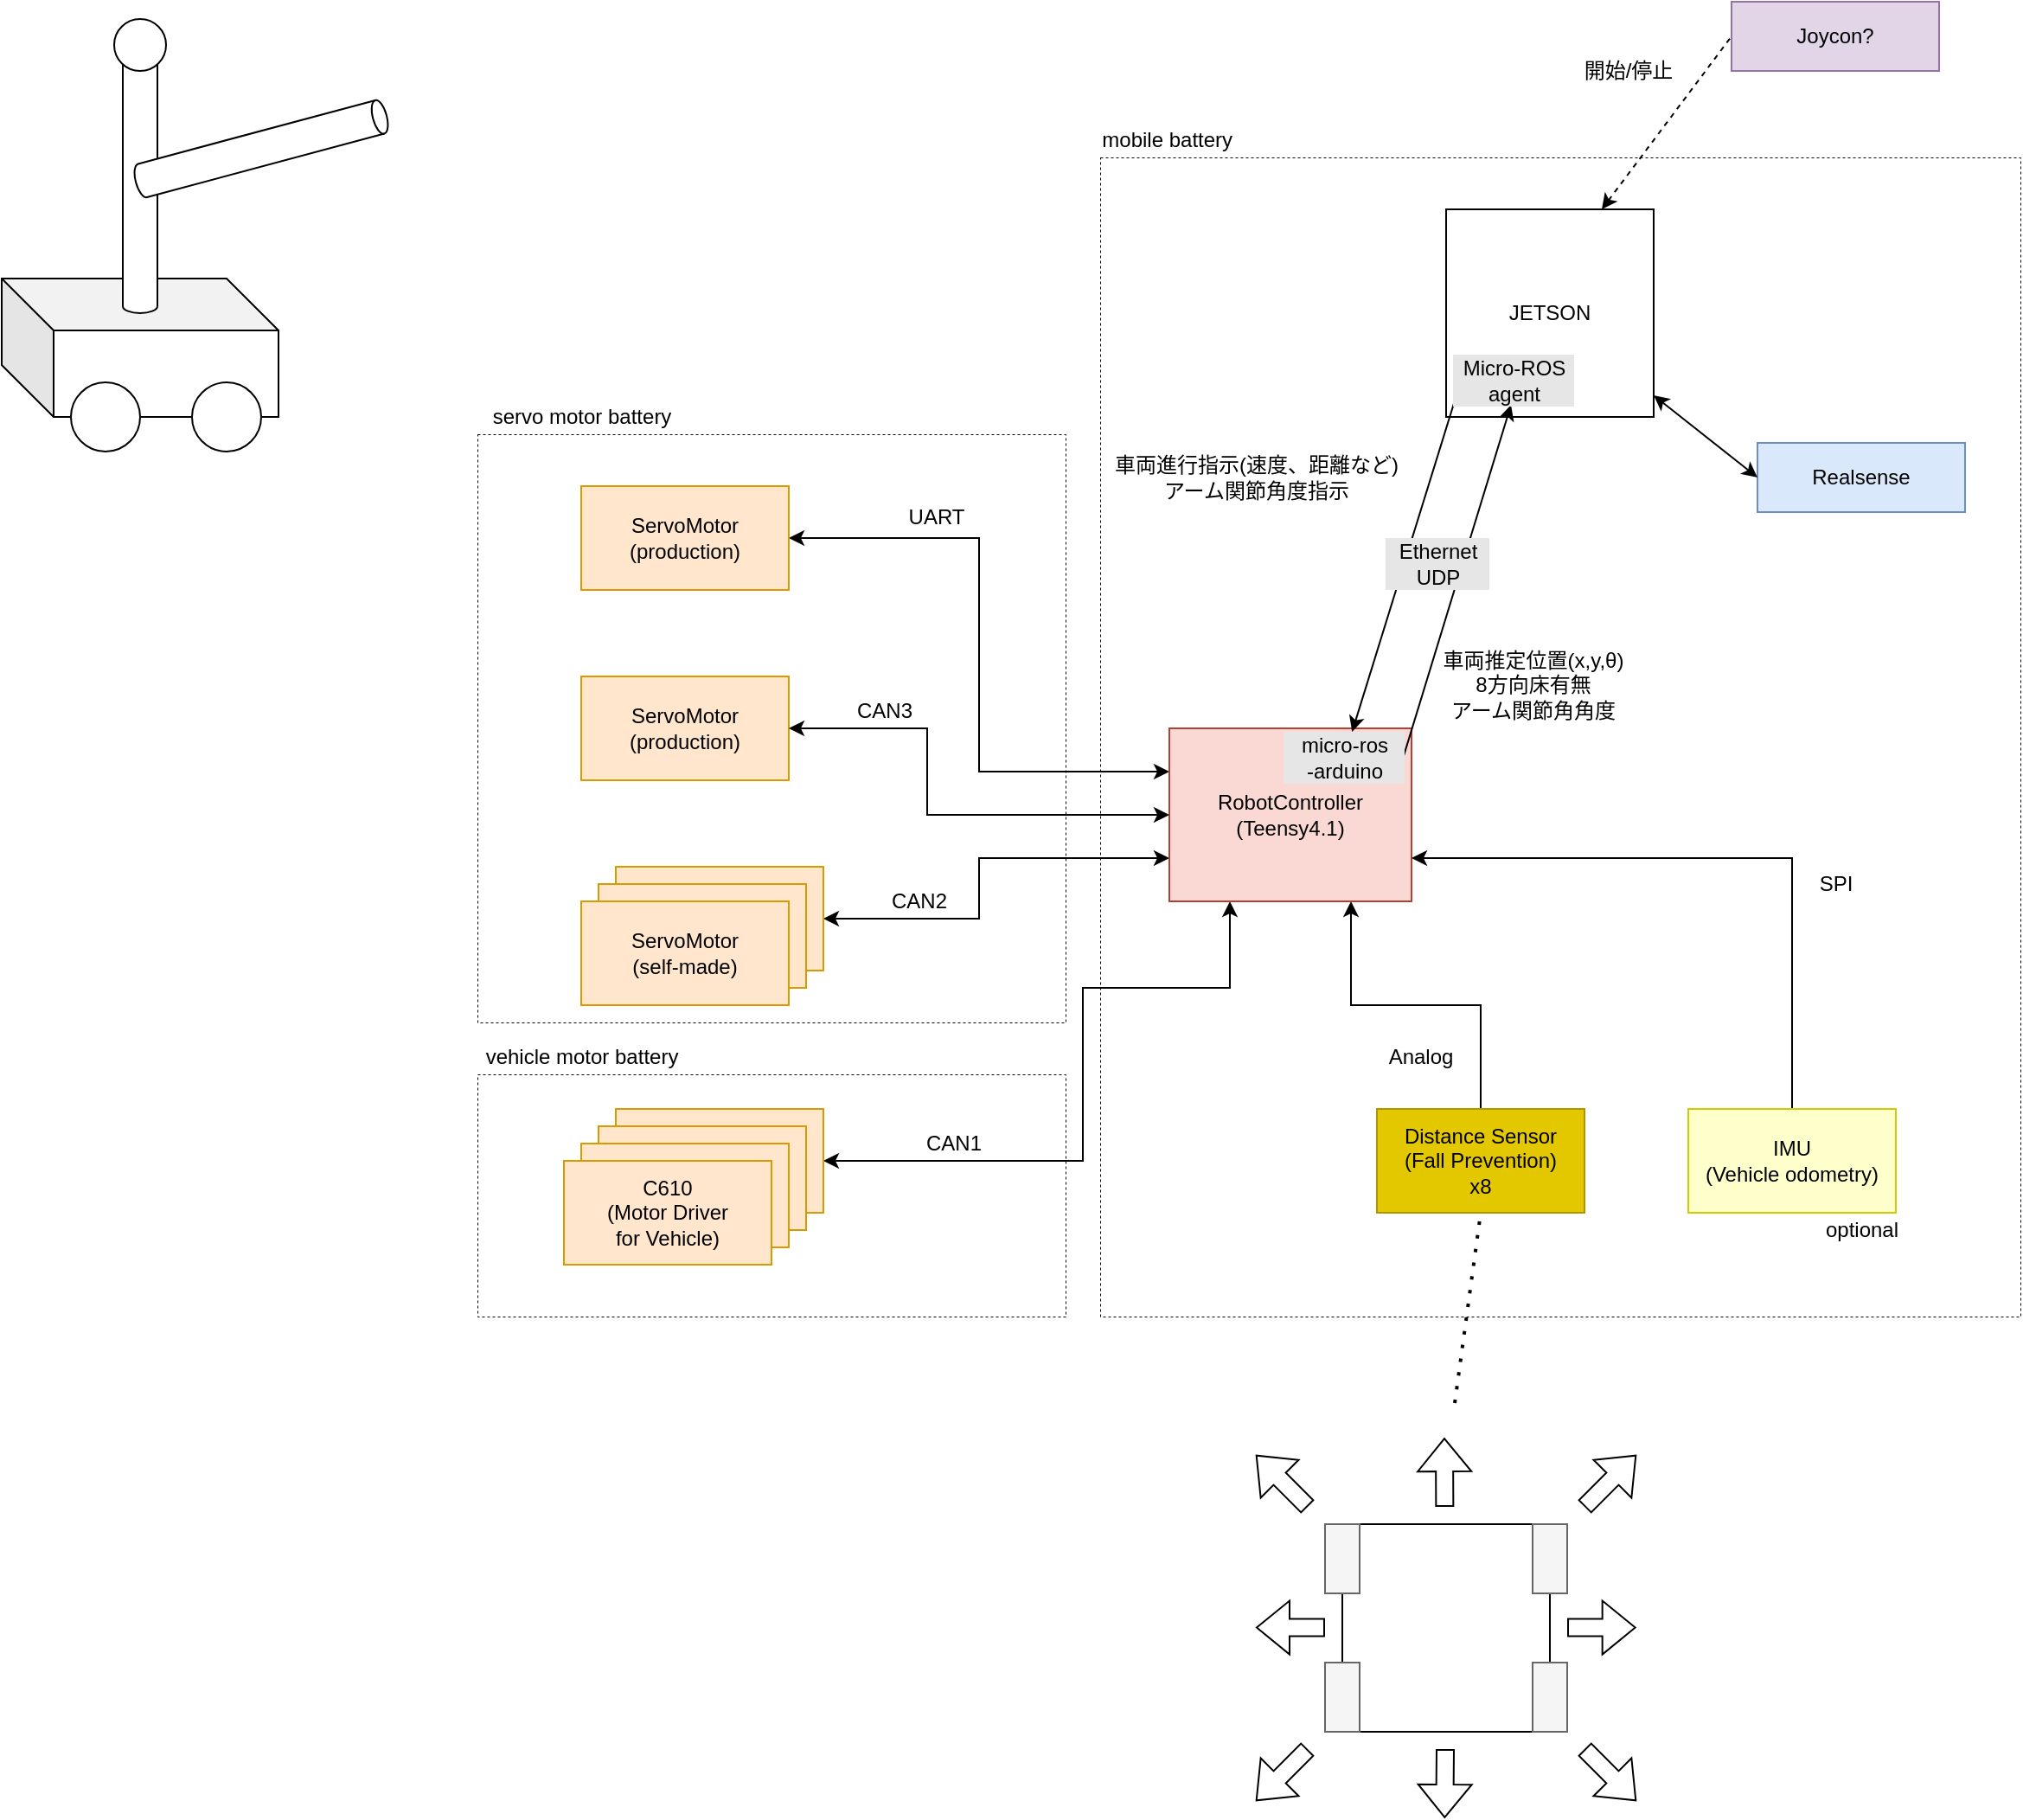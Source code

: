 <mxfile pages="2">
    <diagram id="vTRSDPO5z-D1S5athVcX" name="全体構成">
        <mxGraphModel dx="1144" dy="1034" grid="1" gridSize="10" guides="1" tooltips="1" connect="1" arrows="1" fold="1" page="1" pageScale="1" pageWidth="1654" pageHeight="1169" math="0" shadow="0">
            <root>
                <mxCell id="0"/>
                <mxCell id="1" parent="0"/>
                <mxCell id="sOqAfi5OpbUcYw0JtwZA-65" value="" style="rounded=0;whiteSpace=wrap;html=1;fillColor=none;dashed=1;strokeWidth=0.5;" parent="1" vertex="1">
                    <mxGeometry x="315" y="670" width="340" height="140" as="geometry"/>
                </mxCell>
                <mxCell id="sOqAfi5OpbUcYw0JtwZA-66" value="" style="rounded=0;whiteSpace=wrap;html=1;fillColor=none;dashed=1;strokeWidth=0.5;" parent="1" vertex="1">
                    <mxGeometry x="315" y="300" width="340" height="340" as="geometry"/>
                </mxCell>
                <mxCell id="sOqAfi5OpbUcYw0JtwZA-64" value="" style="rounded=0;whiteSpace=wrap;html=1;fillColor=none;dashed=1;strokeWidth=0.5;" parent="1" vertex="1">
                    <mxGeometry x="675" y="140" width="532" height="670" as="geometry"/>
                </mxCell>
                <mxCell id="sOqAfi5OpbUcYw0JtwZA-1" value="" style="rounded=0;whiteSpace=wrap;html=1;" parent="1" vertex="1">
                    <mxGeometry x="815" y="930" width="120" height="120" as="geometry"/>
                </mxCell>
                <mxCell id="sOqAfi5OpbUcYw0JtwZA-2" value="" style="rounded=0;whiteSpace=wrap;html=1;fillColor=#f5f5f5;fontColor=#333333;strokeColor=#666666;" parent="1" vertex="1">
                    <mxGeometry x="805" y="930" width="20" height="40" as="geometry"/>
                </mxCell>
                <mxCell id="sOqAfi5OpbUcYw0JtwZA-3" value="" style="rounded=0;whiteSpace=wrap;html=1;fillColor=#f5f5f5;fontColor=#333333;strokeColor=#666666;" parent="1" vertex="1">
                    <mxGeometry x="805" y="1010" width="20" height="40" as="geometry"/>
                </mxCell>
                <mxCell id="sOqAfi5OpbUcYw0JtwZA-5" value="" style="rounded=0;whiteSpace=wrap;html=1;fillColor=#f5f5f5;fontColor=#333333;strokeColor=#666666;" parent="1" vertex="1">
                    <mxGeometry x="925" y="1010" width="20" height="40" as="geometry"/>
                </mxCell>
                <mxCell id="sOqAfi5OpbUcYw0JtwZA-6" value="" style="rounded=0;whiteSpace=wrap;html=1;fillColor=#f5f5f5;fontColor=#333333;strokeColor=#666666;" parent="1" vertex="1">
                    <mxGeometry x="925" y="930" width="20" height="40" as="geometry"/>
                </mxCell>
                <mxCell id="sOqAfi5OpbUcYw0JtwZA-18" value="JETSON" style="rounded=0;whiteSpace=wrap;html=1;" parent="1" vertex="1">
                    <mxGeometry x="875" y="170" width="120" height="120" as="geometry"/>
                </mxCell>
                <mxCell id="sOqAfi5OpbUcYw0JtwZA-19" value="Realsense" style="rounded=0;whiteSpace=wrap;html=1;fillColor=#dae8fc;strokeColor=#6c8ebf;" parent="1" vertex="1">
                    <mxGeometry x="1055" y="305" width="120" height="40" as="geometry"/>
                </mxCell>
                <mxCell id="sOqAfi5OpbUcYw0JtwZA-37" style="edgeStyle=orthogonalEdgeStyle;rounded=0;orthogonalLoop=1;jettySize=auto;html=1;exitX=0;exitY=0.75;exitDx=0;exitDy=0;entryX=1;entryY=0.5;entryDx=0;entryDy=0;startArrow=classic;startFill=1;" parent="1" source="sOqAfi5OpbUcYw0JtwZA-20" target="sOqAfi5OpbUcYw0JtwZA-32" edge="1">
                    <mxGeometry relative="1" as="geometry">
                        <Array as="points">
                            <mxPoint x="605" y="545"/>
                            <mxPoint x="605" y="580"/>
                        </Array>
                    </mxGeometry>
                </mxCell>
                <mxCell id="sOqAfi5OpbUcYw0JtwZA-38" style="edgeStyle=orthogonalEdgeStyle;rounded=0;orthogonalLoop=1;jettySize=auto;html=1;exitX=0;exitY=0.25;exitDx=0;exitDy=0;entryX=1;entryY=0.5;entryDx=0;entryDy=0;startArrow=classic;startFill=1;" parent="1" source="sOqAfi5OpbUcYw0JtwZA-20" target="sOqAfi5OpbUcYw0JtwZA-33" edge="1">
                    <mxGeometry relative="1" as="geometry"/>
                </mxCell>
                <mxCell id="sOqAfi5OpbUcYw0JtwZA-41" style="edgeStyle=orthogonalEdgeStyle;rounded=0;orthogonalLoop=1;jettySize=auto;html=1;exitX=0.25;exitY=1;exitDx=0;exitDy=0;startArrow=classic;startFill=1;entryX=1;entryY=0.5;entryDx=0;entryDy=0;" parent="1" source="sOqAfi5OpbUcYw0JtwZA-20" target="sOqAfi5OpbUcYw0JtwZA-21" edge="1">
                    <mxGeometry relative="1" as="geometry">
                        <mxPoint x="585" y="670" as="targetPoint"/>
                        <Array as="points">
                            <mxPoint x="750" y="620"/>
                            <mxPoint x="665" y="620"/>
                            <mxPoint x="665" y="720"/>
                        </Array>
                    </mxGeometry>
                </mxCell>
                <mxCell id="sOqAfi5OpbUcYw0JtwZA-44" style="edgeStyle=orthogonalEdgeStyle;rounded=0;orthogonalLoop=1;jettySize=auto;html=1;exitX=0.75;exitY=1;exitDx=0;exitDy=0;entryX=0.5;entryY=0;entryDx=0;entryDy=0;startArrow=classic;startFill=1;endArrow=none;endFill=0;" parent="1" source="sOqAfi5OpbUcYw0JtwZA-20" target="sOqAfi5OpbUcYw0JtwZA-28" edge="1">
                    <mxGeometry relative="1" as="geometry"/>
                </mxCell>
                <mxCell id="sOqAfi5OpbUcYw0JtwZA-20" value="RobotController&lt;br&gt;(Teensy4.1)" style="rounded=0;whiteSpace=wrap;html=1;fillColor=#fad9d5;strokeColor=#ae4132;" parent="1" vertex="1">
                    <mxGeometry x="715" y="470" width="140" height="100" as="geometry"/>
                </mxCell>
                <mxCell id="sOqAfi5OpbUcYw0JtwZA-21" value="" style="rounded=0;whiteSpace=wrap;html=1;fillColor=#ffe6cc;strokeColor=#d79b00;" parent="1" vertex="1">
                    <mxGeometry x="395" y="690" width="120" height="60" as="geometry"/>
                </mxCell>
                <mxCell id="sOqAfi5OpbUcYw0JtwZA-23" value="" style="rounded=0;whiteSpace=wrap;html=1;fillColor=#ffe6cc;strokeColor=#d79b00;" parent="1" vertex="1">
                    <mxGeometry x="385" y="700" width="120" height="60" as="geometry"/>
                </mxCell>
                <mxCell id="sOqAfi5OpbUcYw0JtwZA-24" value="" style="rounded=0;whiteSpace=wrap;html=1;fillColor=#ffe6cc;strokeColor=#d79b00;" parent="1" vertex="1">
                    <mxGeometry x="375" y="710" width="120" height="60" as="geometry"/>
                </mxCell>
                <mxCell id="sOqAfi5OpbUcYw0JtwZA-22" value="C610&lt;br&gt;(Motor Driver &lt;br&gt;for Vehicle)" style="rounded=0;whiteSpace=wrap;html=1;fillColor=#ffe6cc;strokeColor=#d79b00;" parent="1" vertex="1">
                    <mxGeometry x="365" y="720" width="120" height="60" as="geometry"/>
                </mxCell>
                <mxCell id="sOqAfi5OpbUcYw0JtwZA-47" style="edgeStyle=orthogonalEdgeStyle;rounded=0;orthogonalLoop=1;jettySize=auto;html=1;exitX=0.5;exitY=0;exitDx=0;exitDy=0;entryX=1;entryY=0.75;entryDx=0;entryDy=0;startArrow=none;startFill=0;endArrow=classic;endFill=1;" parent="1" source="sOqAfi5OpbUcYw0JtwZA-27" target="sOqAfi5OpbUcYw0JtwZA-20" edge="1">
                    <mxGeometry relative="1" as="geometry"/>
                </mxCell>
                <mxCell id="sOqAfi5OpbUcYw0JtwZA-27" value="IMU&lt;br&gt;(Vehicle odometry)" style="rounded=0;whiteSpace=wrap;html=1;fillColor=#FFFFCC;strokeColor=#CCCC00;" parent="1" vertex="1">
                    <mxGeometry x="1015" y="690" width="120" height="60" as="geometry"/>
                </mxCell>
                <mxCell id="sOqAfi5OpbUcYw0JtwZA-28" value="Distance Sensor&lt;br&gt;(Fall Prevention)&lt;br&gt;x8" style="rounded=0;whiteSpace=wrap;html=1;fillColor=#e3c800;strokeColor=#B09500;fontColor=#000000;" parent="1" vertex="1">
                    <mxGeometry x="835" y="690" width="120" height="60" as="geometry"/>
                </mxCell>
                <mxCell id="sOqAfi5OpbUcYw0JtwZA-32" value="ServoMotor&lt;br&gt;(self-made)" style="rounded=0;whiteSpace=wrap;html=1;fillColor=#ffe6cc;strokeColor=#d79b00;" parent="1" vertex="1">
                    <mxGeometry x="395" y="550" width="120" height="60" as="geometry"/>
                </mxCell>
                <mxCell id="sOqAfi5OpbUcYw0JtwZA-33" value="ServoMotor&lt;br&gt;(production)" style="rounded=0;whiteSpace=wrap;html=1;fillColor=#ffe6cc;strokeColor=#d79b00;" parent="1" vertex="1">
                    <mxGeometry x="375" y="330" width="120" height="60" as="geometry"/>
                </mxCell>
                <mxCell id="sOqAfi5OpbUcYw0JtwZA-34" value="ServoMotor&lt;br&gt;(self-made)" style="rounded=0;whiteSpace=wrap;html=1;fillColor=#ffe6cc;strokeColor=#d79b00;" parent="1" vertex="1">
                    <mxGeometry x="385" y="560" width="120" height="60" as="geometry"/>
                </mxCell>
                <mxCell id="sOqAfi5OpbUcYw0JtwZA-35" value="ServoMotor&lt;br&gt;(self-made)" style="rounded=0;whiteSpace=wrap;html=1;fillColor=#ffe6cc;strokeColor=#d79b00;" parent="1" vertex="1">
                    <mxGeometry x="375" y="570" width="120" height="60" as="geometry"/>
                </mxCell>
                <mxCell id="sOqAfi5OpbUcYw0JtwZA-36" value="ServoMotor&lt;br&gt;(production)" style="rounded=0;whiteSpace=wrap;html=1;fillColor=#ffe6cc;strokeColor=#d79b00;" parent="1" vertex="1">
                    <mxGeometry x="375" y="440" width="120" height="60" as="geometry"/>
                </mxCell>
                <mxCell id="sOqAfi5OpbUcYw0JtwZA-39" value="CAN2" style="text;html=1;align=center;verticalAlign=middle;resizable=0;points=[];autosize=1;strokeColor=none;fillColor=none;" parent="1" vertex="1">
                    <mxGeometry x="545" y="560" width="50" height="20" as="geometry"/>
                </mxCell>
                <mxCell id="sOqAfi5OpbUcYw0JtwZA-40" value="UART" style="text;html=1;align=center;verticalAlign=middle;resizable=0;points=[];autosize=1;strokeColor=none;fillColor=none;" parent="1" vertex="1">
                    <mxGeometry x="555" y="338" width="50" height="20" as="geometry"/>
                </mxCell>
                <mxCell id="sOqAfi5OpbUcYw0JtwZA-42" value="CAN1" style="text;html=1;align=center;verticalAlign=middle;resizable=0;points=[];autosize=1;strokeColor=none;fillColor=none;" parent="1" vertex="1">
                    <mxGeometry x="565" y="700" width="50" height="20" as="geometry"/>
                </mxCell>
                <mxCell id="sOqAfi5OpbUcYw0JtwZA-48" value="Analog" style="text;html=1;align=center;verticalAlign=middle;resizable=0;points=[];autosize=1;strokeColor=none;fillColor=none;" parent="1" vertex="1">
                    <mxGeometry x="835" y="650" width="50" height="20" as="geometry"/>
                </mxCell>
                <mxCell id="sOqAfi5OpbUcYw0JtwZA-50" value="SPI" style="text;html=1;align=center;verticalAlign=middle;resizable=0;points=[];autosize=1;strokeColor=none;fillColor=none;" parent="1" vertex="1">
                    <mxGeometry x="1085" y="550" width="30" height="20" as="geometry"/>
                </mxCell>
                <mxCell id="sOqAfi5OpbUcYw0JtwZA-54" value="" style="endArrow=classic;html=1;rounded=0;exitX=0.983;exitY=0.535;exitDx=0;exitDy=0;entryX=0.479;entryY=0.967;entryDx=0;entryDy=0;entryPerimeter=0;exitPerimeter=0;" parent="1" source="sOqAfi5OpbUcYw0JtwZA-52" target="-v5-2RkThjya1mrPIU-X-1" edge="1">
                    <mxGeometry width="50" height="50" relative="1" as="geometry">
                        <mxPoint x="835" y="420" as="sourcePoint"/>
                        <mxPoint x="885" y="370" as="targetPoint"/>
                    </mxGeometry>
                </mxCell>
                <mxCell id="sOqAfi5OpbUcYw0JtwZA-55" value="" style="endArrow=classic;html=1;rounded=0;exitX=0.008;exitY=0.934;exitDx=0;exitDy=0;exitPerimeter=0;" parent="1" source="-v5-2RkThjya1mrPIU-X-1" target="sOqAfi5OpbUcYw0JtwZA-52" edge="1">
                    <mxGeometry width="50" height="50" relative="1" as="geometry">
                        <mxPoint x="845" y="500.0" as="sourcePoint"/>
                        <mxPoint x="915" y="300" as="targetPoint"/>
                    </mxGeometry>
                </mxCell>
                <mxCell id="sOqAfi5OpbUcYw0JtwZA-52" value="micro-ros&lt;br&gt;-arduino" style="text;html=1;align=center;verticalAlign=middle;resizable=0;points=[];autosize=1;fillColor=#E6E6E6;" parent="1" vertex="1">
                    <mxGeometry x="781" y="472" width="70" height="30" as="geometry"/>
                </mxCell>
                <mxCell id="sOqAfi5OpbUcYw0JtwZA-56" value="車両推定位置(x,y,θ)&lt;br&gt;8方向床有無&lt;br&gt;アーム関節角角度" style="text;html=1;align=center;verticalAlign=middle;resizable=0;points=[];autosize=1;strokeColor=none;fillColor=none;" parent="1" vertex="1">
                    <mxGeometry x="865" y="420" width="120" height="50" as="geometry"/>
                </mxCell>
                <mxCell id="sOqAfi5OpbUcYw0JtwZA-57" value="車両進行指示(速度、距離など)&lt;br&gt;アーム関節角度指示" style="text;html=1;align=center;verticalAlign=middle;resizable=0;points=[];autosize=1;strokeColor=none;fillColor=none;" parent="1" vertex="1">
                    <mxGeometry x="675" y="310" width="180" height="30" as="geometry"/>
                </mxCell>
                <mxCell id="sOqAfi5OpbUcYw0JtwZA-58" value="" style="group" parent="1" connectable="0" vertex="1">
                    <mxGeometry x="40" y="60" width="225.033" height="250" as="geometry"/>
                </mxCell>
                <mxCell id="sOqAfi5OpbUcYw0JtwZA-7" value="" style="shape=cube;whiteSpace=wrap;html=1;boundedLbl=1;backgroundOutline=1;darkOpacity=0.05;darkOpacity2=0.1;size=30;" parent="sOqAfi5OpbUcYw0JtwZA-58" vertex="1">
                    <mxGeometry y="150" width="160" height="80" as="geometry"/>
                </mxCell>
                <mxCell id="sOqAfi5OpbUcYw0JtwZA-8" value="" style="shape=cylinder3;whiteSpace=wrap;html=1;boundedLbl=1;backgroundOutline=1;size=4.035;" parent="sOqAfi5OpbUcYw0JtwZA-58" vertex="1">
                    <mxGeometry x="70" y="20" width="20" height="150" as="geometry"/>
                </mxCell>
                <mxCell id="sOqAfi5OpbUcYw0JtwZA-9" value="" style="shape=cylinder3;whiteSpace=wrap;html=1;boundedLbl=1;backgroundOutline=1;size=4.035;rotation=75;" parent="sOqAfi5OpbUcYw0JtwZA-58" vertex="1">
                    <mxGeometry x="140" width="20" height="150" as="geometry"/>
                </mxCell>
                <mxCell id="sOqAfi5OpbUcYw0JtwZA-12" value="" style="ellipse;whiteSpace=wrap;html=1;aspect=fixed;" parent="sOqAfi5OpbUcYw0JtwZA-58" vertex="1">
                    <mxGeometry x="65" width="30" height="30" as="geometry"/>
                </mxCell>
                <mxCell id="sOqAfi5OpbUcYw0JtwZA-15" value="" style="ellipse;whiteSpace=wrap;html=1;aspect=fixed;" parent="sOqAfi5OpbUcYw0JtwZA-58" vertex="1">
                    <mxGeometry x="40" y="210" width="40" height="40" as="geometry"/>
                </mxCell>
                <mxCell id="sOqAfi5OpbUcYw0JtwZA-16" value="" style="ellipse;whiteSpace=wrap;html=1;aspect=fixed;" parent="sOqAfi5OpbUcYw0JtwZA-58" vertex="1">
                    <mxGeometry x="110" y="210" width="40" height="40" as="geometry"/>
                </mxCell>
                <mxCell id="sOqAfi5OpbUcYw0JtwZA-60" value="" style="endArrow=classic;startArrow=classic;html=1;rounded=0;entryX=0;entryY=0.5;entryDx=0;entryDy=0;" parent="1" source="sOqAfi5OpbUcYw0JtwZA-18" target="sOqAfi5OpbUcYw0JtwZA-19" edge="1">
                    <mxGeometry width="50" height="50" relative="1" as="geometry">
                        <mxPoint x="1045" y="200" as="sourcePoint"/>
                        <mxPoint x="1095" y="150" as="targetPoint"/>
                    </mxGeometry>
                </mxCell>
                <mxCell id="sOqAfi5OpbUcYw0JtwZA-61" value="Joycon?" style="rounded=0;whiteSpace=wrap;html=1;fillColor=#e1d5e7;strokeColor=#9673a6;" parent="1" vertex="1">
                    <mxGeometry x="1040" y="50" width="120" height="40" as="geometry"/>
                </mxCell>
                <mxCell id="sOqAfi5OpbUcYw0JtwZA-62" value="" style="endArrow=none;dashed=1;html=1;strokeWidth=1;rounded=0;entryX=0;entryY=0.5;entryDx=0;entryDy=0;exitX=0.75;exitY=0;exitDx=0;exitDy=0;endFill=0;startArrow=classic;startFill=1;" parent="1" source="sOqAfi5OpbUcYw0JtwZA-18" target="sOqAfi5OpbUcYw0JtwZA-61" edge="1">
                    <mxGeometry width="50" height="50" relative="1" as="geometry">
                        <mxPoint x="1215" y="290" as="sourcePoint"/>
                        <mxPoint x="1335" y="270" as="targetPoint"/>
                    </mxGeometry>
                </mxCell>
                <mxCell id="sOqAfi5OpbUcYw0JtwZA-63" value="開始/停止" style="text;html=1;align=center;verticalAlign=middle;resizable=0;points=[];autosize=1;strokeColor=none;fillColor=none;" parent="1" vertex="1">
                    <mxGeometry x="945" y="80" width="70" height="20" as="geometry"/>
                </mxCell>
                <mxCell id="sOqAfi5OpbUcYw0JtwZA-67" value="mobile battery&amp;nbsp;" style="text;html=1;align=center;verticalAlign=middle;resizable=0;points=[];autosize=1;strokeColor=none;fillColor=none;" parent="1" vertex="1">
                    <mxGeometry x="670" y="120" width="90" height="20" as="geometry"/>
                </mxCell>
                <mxCell id="sOqAfi5OpbUcYw0JtwZA-68" value="servo motor battery" style="text;html=1;align=center;verticalAlign=middle;resizable=0;points=[];autosize=1;strokeColor=none;fillColor=none;" parent="1" vertex="1">
                    <mxGeometry x="315" y="280" width="120" height="20" as="geometry"/>
                </mxCell>
                <mxCell id="sOqAfi5OpbUcYw0JtwZA-69" value="vehicle motor battery" style="text;html=1;align=center;verticalAlign=middle;resizable=0;points=[];autosize=1;strokeColor=none;fillColor=none;" parent="1" vertex="1">
                    <mxGeometry x="310" y="650" width="130" height="20" as="geometry"/>
                </mxCell>
                <mxCell id="sOqAfi5OpbUcYw0JtwZA-71" value="optional" style="text;html=1;align=center;verticalAlign=middle;resizable=0;points=[];autosize=1;strokeColor=none;fillColor=none;" parent="1" vertex="1">
                    <mxGeometry x="1085" y="750" width="60" height="20" as="geometry"/>
                </mxCell>
                <mxCell id="sOqAfi5OpbUcYw0JtwZA-72" value="" style="shape=flexArrow;endArrow=classic;html=1;rounded=0;strokeWidth=1;" parent="1" edge="1">
                    <mxGeometry width="50" height="50" relative="1" as="geometry">
                        <mxPoint x="874.17" y="920" as="sourcePoint"/>
                        <mxPoint x="874" y="880" as="targetPoint"/>
                    </mxGeometry>
                </mxCell>
                <mxCell id="sOqAfi5OpbUcYw0JtwZA-73" value="" style="shape=flexArrow;endArrow=classic;html=1;rounded=0;strokeWidth=1;" parent="1" edge="1">
                    <mxGeometry width="50" height="50" relative="1" as="geometry">
                        <mxPoint x="945" y="989.8" as="sourcePoint"/>
                        <mxPoint x="984.83" y="989.8" as="targetPoint"/>
                    </mxGeometry>
                </mxCell>
                <mxCell id="sOqAfi5OpbUcYw0JtwZA-75" value="" style="shape=flexArrow;endArrow=classic;html=1;rounded=0;strokeWidth=1;" parent="1" edge="1">
                    <mxGeometry width="50" height="50" relative="1" as="geometry">
                        <mxPoint x="874.51" y="1060" as="sourcePoint"/>
                        <mxPoint x="874.17" y="1100" as="targetPoint"/>
                    </mxGeometry>
                </mxCell>
                <mxCell id="sOqAfi5OpbUcYw0JtwZA-76" value="" style="shape=flexArrow;endArrow=classic;html=1;rounded=0;strokeWidth=1;" parent="1" edge="1">
                    <mxGeometry width="50" height="50" relative="1" as="geometry">
                        <mxPoint x="805" y="989.8" as="sourcePoint"/>
                        <mxPoint x="765.0" y="989.8" as="targetPoint"/>
                    </mxGeometry>
                </mxCell>
                <mxCell id="sOqAfi5OpbUcYw0JtwZA-77" value="" style="shape=flexArrow;endArrow=classic;html=1;rounded=0;strokeWidth=1;" parent="1" edge="1">
                    <mxGeometry width="50" height="50" relative="1" as="geometry">
                        <mxPoint x="955" y="920" as="sourcePoint"/>
                        <mxPoint x="985" y="890" as="targetPoint"/>
                    </mxGeometry>
                </mxCell>
                <mxCell id="sOqAfi5OpbUcYw0JtwZA-78" value="" style="shape=flexArrow;endArrow=classic;html=1;rounded=0;strokeWidth=1;" parent="1" edge="1">
                    <mxGeometry width="50" height="50" relative="1" as="geometry">
                        <mxPoint x="795" y="920" as="sourcePoint"/>
                        <mxPoint x="765" y="890" as="targetPoint"/>
                    </mxGeometry>
                </mxCell>
                <mxCell id="sOqAfi5OpbUcYw0JtwZA-79" value="" style="shape=flexArrow;endArrow=classic;html=1;rounded=0;strokeWidth=1;" parent="1" edge="1">
                    <mxGeometry width="50" height="50" relative="1" as="geometry">
                        <mxPoint x="795" y="1060" as="sourcePoint"/>
                        <mxPoint x="765" y="1090" as="targetPoint"/>
                    </mxGeometry>
                </mxCell>
                <mxCell id="sOqAfi5OpbUcYw0JtwZA-80" value="" style="shape=flexArrow;endArrow=classic;html=1;rounded=0;strokeWidth=1;" parent="1" edge="1">
                    <mxGeometry width="50" height="50" relative="1" as="geometry">
                        <mxPoint x="955" y="1060" as="sourcePoint"/>
                        <mxPoint x="985" y="1090" as="targetPoint"/>
                    </mxGeometry>
                </mxCell>
                <mxCell id="sOqAfi5OpbUcYw0JtwZA-81" value="" style="endArrow=none;dashed=1;html=1;dashPattern=1 3;strokeWidth=2;rounded=0;entryX=0.5;entryY=1;entryDx=0;entryDy=0;" parent="1" target="sOqAfi5OpbUcYw0JtwZA-28" edge="1">
                    <mxGeometry width="50" height="50" relative="1" as="geometry">
                        <mxPoint x="880" y="860" as="sourcePoint"/>
                        <mxPoint x="805" y="860" as="targetPoint"/>
                    </mxGeometry>
                </mxCell>
                <mxCell id="-v5-2RkThjya1mrPIU-X-1" value="Micro-ROS&lt;br&gt;agent" style="text;html=1;align=center;verticalAlign=middle;resizable=0;points=[];autosize=1;fillColor=#E6E6E6;" parent="1" vertex="1">
                    <mxGeometry x="879" y="254" width="70" height="30" as="geometry"/>
                </mxCell>
                <mxCell id="-v5-2RkThjya1mrPIU-X-2" value="Ethernet&lt;br&gt;UDP" style="text;html=1;align=center;verticalAlign=middle;resizable=0;points=[];autosize=1;fillColor=#E6E6E6;" parent="1" vertex="1">
                    <mxGeometry x="840" y="360" width="60" height="30" as="geometry"/>
                </mxCell>
                <mxCell id="3" style="edgeStyle=orthogonalEdgeStyle;rounded=0;orthogonalLoop=1;jettySize=auto;html=1;exitX=0;exitY=0.5;exitDx=0;exitDy=0;entryX=1;entryY=0.5;entryDx=0;entryDy=0;startArrow=classic;startFill=1;" edge="1" parent="1" source="sOqAfi5OpbUcYw0JtwZA-20" target="sOqAfi5OpbUcYw0JtwZA-36">
                    <mxGeometry relative="1" as="geometry">
                        <mxPoint x="725" y="505" as="sourcePoint"/>
                        <mxPoint x="505" y="360" as="targetPoint"/>
                        <Array as="points">
                            <mxPoint x="575" y="520"/>
                            <mxPoint x="575" y="470"/>
                        </Array>
                    </mxGeometry>
                </mxCell>
                <mxCell id="4" value="CAN3" style="text;html=1;align=center;verticalAlign=middle;resizable=0;points=[];autosize=1;strokeColor=none;fillColor=none;" vertex="1" parent="1">
                    <mxGeometry x="525" y="450" width="50" height="20" as="geometry"/>
                </mxCell>
            </root>
        </mxGraphModel>
    </diagram>
    <diagram id="HJWu3tRK6hNcSWAFpT0f" name="Page-2">
        <mxGraphModel dx="2640" dy="2198" grid="1" gridSize="10" guides="1" tooltips="1" connect="1" arrows="1" fold="1" page="1" pageScale="1" pageWidth="1654" pageHeight="1169" math="0" shadow="0">
            <root>
                <mxCell id="0"/>
                <mxCell id="1" parent="0"/>
                <mxCell id="a9Ev_Q0Gf8-RII7FJuGp-4" value="Arm Drive Task" style="shape=umlFrame;whiteSpace=wrap;html=1;width=120;height=30;boundedLbl=1;verticalAlign=middle;align=left;spacingLeft=5;" vertex="1" parent="1">
                    <mxGeometry x="790" y="539" width="820" height="551" as="geometry"/>
                </mxCell>
                <mxCell id="a9Ev_Q0Gf8-RII7FJuGp-3" value="Vehicle Drive Task" style="shape=umlFrame;whiteSpace=wrap;html=1;width=120;height=30;boundedLbl=1;verticalAlign=middle;align=left;spacingLeft=5;" vertex="1" parent="1">
                    <mxGeometry x="41" y="683" width="660" height="310" as="geometry"/>
                </mxCell>
                <mxCell id="t-ddy06Q9gXrEvyEBOkg-8" value="Micro-ROS" style="html=1;" parent="1" vertex="1">
                    <mxGeometry x="1087.5" y="190" width="120" height="30" as="geometry"/>
                </mxCell>
                <mxCell id="t-ddy06Q9gXrEvyEBOkg-9" value="Logger Task" style="html=1;" parent="1" vertex="1">
                    <mxGeometry x="73" y="220" width="120" height="40" as="geometry"/>
                </mxCell>
                <mxCell id="a9Ev_Q0Gf8-RII7FJuGp-1" value="Debug Task" style="html=1;" vertex="1" parent="1">
                    <mxGeometry x="73" y="120" width="120" height="40" as="geometry"/>
                </mxCell>
                <mxCell id="a9Ev_Q0Gf8-RII7FJuGp-2" value="Floor Detect Task" style="shape=umlFrame;whiteSpace=wrap;html=1;width=120;height=30;boundedLbl=1;verticalAlign=middle;align=left;spacingLeft=5;" vertex="1" parent="1">
                    <mxGeometry x="38" y="330" width="190" height="200" as="geometry"/>
                </mxCell>
                <mxCell id="a9Ev_Q0Gf8-RII7FJuGp-5" value="Robot Manager Task" style="shape=umlFrame;whiteSpace=wrap;html=1;width=130;height=30;boundedLbl=1;verticalAlign=middle;align=left;spacingLeft=5;" vertex="1" parent="1">
                    <mxGeometry x="517.5" y="170" width="850" height="240" as="geometry"/>
                </mxCell>
                <mxCell id="a9Ev_Q0Gf8-RII7FJuGp-7" value="myADC_DMA" style="swimlane;fontStyle=1;align=center;verticalAlign=top;childLayout=stackLayout;horizontal=1;startSize=26;horizontalStack=0;resizeParent=1;resizeParentMax=0;resizeLast=0;collapsible=1;marginBottom=0;" vertex="1" collapsed="1" parent="1">
                    <mxGeometry x="83" y="470" width="110" height="26" as="geometry">
                        <mxRectangle x="280" y="640" width="160" height="86" as="alternateBounds"/>
                    </mxGeometry>
                </mxCell>
                <mxCell id="a9Ev_Q0Gf8-RII7FJuGp-8" value="+ field: type" style="text;strokeColor=none;fillColor=none;align=left;verticalAlign=top;spacingLeft=4;spacingRight=4;overflow=hidden;rotatable=0;points=[[0,0.5],[1,0.5]];portConstraint=eastwest;" vertex="1" parent="a9Ev_Q0Gf8-RII7FJuGp-7">
                    <mxGeometry y="26" width="110" height="26" as="geometry"/>
                </mxCell>
                <mxCell id="a9Ev_Q0Gf8-RII7FJuGp-9" value="" style="line;strokeWidth=1;fillColor=none;align=left;verticalAlign=middle;spacingTop=-1;spacingLeft=3;spacingRight=3;rotatable=0;labelPosition=right;points=[];portConstraint=eastwest;" vertex="1" parent="a9Ev_Q0Gf8-RII7FJuGp-7">
                    <mxGeometry y="52" width="110" height="8" as="geometry"/>
                </mxCell>
                <mxCell id="a9Ev_Q0Gf8-RII7FJuGp-10" value="+ method(type): type" style="text;strokeColor=none;fillColor=none;align=left;verticalAlign=top;spacingLeft=4;spacingRight=4;overflow=hidden;rotatable=0;points=[[0,0.5],[1,0.5]];portConstraint=eastwest;" vertex="1" parent="a9Ev_Q0Gf8-RII7FJuGp-7">
                    <mxGeometry y="60" width="110" height="26" as="geometry"/>
                </mxCell>
                <mxCell id="a9Ev_Q0Gf8-RII7FJuGp-58" style="edgeStyle=none;html=1;exitX=0.5;exitY=1;exitDx=0;exitDy=0;entryX=0.5;entryY=0;entryDx=0;entryDy=0;fontSize=8;endArrow=none;endFill=0;endSize=12;strokeWidth=1;" edge="1" parent="1" source="a9Ev_Q0Gf8-RII7FJuGp-11" target="a9Ev_Q0Gf8-RII7FJuGp-7">
                    <mxGeometry relative="1" as="geometry"/>
                </mxCell>
                <mxCell id="a9Ev_Q0Gf8-RII7FJuGp-11" value="main" style="html=1;" vertex="1" parent="1">
                    <mxGeometry x="98" y="380" width="80" height="30" as="geometry"/>
                </mxCell>
                <mxCell id="a9Ev_Q0Gf8-RII7FJuGp-15" style="edgeStyle=none;html=1;exitX=0.5;exitY=0;exitDx=0;exitDy=0;exitPerimeter=0;entryX=0.25;entryY=1;entryDx=0;entryDy=0;fontSize=8;dashed=1;strokeWidth=0.5;endArrow=none;endFill=0;" edge="1" parent="1" source="a9Ev_Q0Gf8-RII7FJuGp-14" target="a9Ev_Q0Gf8-RII7FJuGp-7">
                    <mxGeometry relative="1" as="geometry"/>
                </mxCell>
                <mxCell id="a9Ev_Q0Gf8-RII7FJuGp-14" value="床/相手情報の取得" style="shape=note;whiteSpace=wrap;html=1;backgroundOutline=1;darkOpacity=0.05;fontSize=8;size=21;fillColor=#fff2cc;strokeColor=#d6b656;" vertex="1" parent="1">
                    <mxGeometry x="30" y="565" width="120" height="50" as="geometry"/>
                </mxCell>
                <mxCell id="a9Ev_Q0Gf8-RII7FJuGp-17" value="CAN_CTRL" style="swimlane;fontStyle=1;align=center;verticalAlign=top;childLayout=stackLayout;horizontal=1;startSize=26;horizontalStack=0;resizeParent=1;resizeParentMax=0;resizeLast=0;collapsible=1;marginBottom=0;" vertex="1" collapsed="1" parent="1">
                    <mxGeometry x="569.5" y="833" width="110" height="26" as="geometry">
                        <mxRectangle x="280" y="640" width="160" height="86" as="alternateBounds"/>
                    </mxGeometry>
                </mxCell>
                <mxCell id="a9Ev_Q0Gf8-RII7FJuGp-18" value="+ field: type" style="text;strokeColor=none;fillColor=none;align=left;verticalAlign=top;spacingLeft=4;spacingRight=4;overflow=hidden;rotatable=0;points=[[0,0.5],[1,0.5]];portConstraint=eastwest;" vertex="1" parent="a9Ev_Q0Gf8-RII7FJuGp-17">
                    <mxGeometry y="26" width="110" height="26" as="geometry"/>
                </mxCell>
                <mxCell id="a9Ev_Q0Gf8-RII7FJuGp-19" value="" style="line;strokeWidth=1;fillColor=none;align=left;verticalAlign=middle;spacingTop=-1;spacingLeft=3;spacingRight=3;rotatable=0;labelPosition=right;points=[];portConstraint=eastwest;" vertex="1" parent="a9Ev_Q0Gf8-RII7FJuGp-17">
                    <mxGeometry y="52" width="110" height="8" as="geometry"/>
                </mxCell>
                <mxCell id="a9Ev_Q0Gf8-RII7FJuGp-20" value="+ method(type): type" style="text;strokeColor=none;fillColor=none;align=left;verticalAlign=top;spacingLeft=4;spacingRight=4;overflow=hidden;rotatable=0;points=[[0,0.5],[1,0.5]];portConstraint=eastwest;" vertex="1" parent="a9Ev_Q0Gf8-RII7FJuGp-17">
                    <mxGeometry y="60" width="110" height="26" as="geometry"/>
                </mxCell>
                <mxCell id="a9Ev_Q0Gf8-RII7FJuGp-21" value="IMU_IF" style="swimlane;fontStyle=1;align=center;verticalAlign=top;childLayout=stackLayout;horizontal=1;startSize=26;horizontalStack=0;resizeParent=1;resizeParentMax=0;resizeLast=0;collapsible=1;marginBottom=0;" vertex="1" collapsed="1" parent="1">
                    <mxGeometry x="227.5" y="833" width="110" height="26" as="geometry">
                        <mxRectangle x="280" y="640" width="160" height="86" as="alternateBounds"/>
                    </mxGeometry>
                </mxCell>
                <mxCell id="a9Ev_Q0Gf8-RII7FJuGp-22" value="+ field: type" style="text;strokeColor=none;fillColor=none;align=left;verticalAlign=top;spacingLeft=4;spacingRight=4;overflow=hidden;rotatable=0;points=[[0,0.5],[1,0.5]];portConstraint=eastwest;" vertex="1" parent="a9Ev_Q0Gf8-RII7FJuGp-21">
                    <mxGeometry y="26" width="110" height="26" as="geometry"/>
                </mxCell>
                <mxCell id="a9Ev_Q0Gf8-RII7FJuGp-23" value="" style="line;strokeWidth=1;fillColor=none;align=left;verticalAlign=middle;spacingTop=-1;spacingLeft=3;spacingRight=3;rotatable=0;labelPosition=right;points=[];portConstraint=eastwest;" vertex="1" parent="a9Ev_Q0Gf8-RII7FJuGp-21">
                    <mxGeometry y="52" width="110" height="8" as="geometry"/>
                </mxCell>
                <mxCell id="a9Ev_Q0Gf8-RII7FJuGp-24" value="+ method(type): type" style="text;strokeColor=none;fillColor=none;align=left;verticalAlign=top;spacingLeft=4;spacingRight=4;overflow=hidden;rotatable=0;points=[[0,0.5],[1,0.5]];portConstraint=eastwest;" vertex="1" parent="a9Ev_Q0Gf8-RII7FJuGp-21">
                    <mxGeometry y="60" width="110" height="26" as="geometry"/>
                </mxCell>
                <mxCell id="a9Ev_Q0Gf8-RII7FJuGp-29" style="edgeStyle=none;html=1;exitX=0.5;exitY=0;exitDx=0;exitDy=0;entryX=0.5;entryY=1;entryDx=0;entryDy=0;fontSize=8;endArrow=block;endFill=0;strokeWidth=1;endSize=12;" edge="1" parent="1" source="a9Ev_Q0Gf8-RII7FJuGp-25" target="a9Ev_Q0Gf8-RII7FJuGp-21">
                    <mxGeometry relative="1" as="geometry"/>
                </mxCell>
                <mxCell id="a9Ev_Q0Gf8-RII7FJuGp-25" value="IMU_IF_MPU6500" style="swimlane;fontStyle=1;align=center;verticalAlign=top;childLayout=stackLayout;horizontal=1;startSize=26;horizontalStack=0;resizeParent=1;resizeParentMax=0;resizeLast=0;collapsible=1;marginBottom=0;" vertex="1" collapsed="1" parent="1">
                    <mxGeometry x="217.5" y="893" width="130" height="26" as="geometry">
                        <mxRectangle x="280" y="640" width="160" height="86" as="alternateBounds"/>
                    </mxGeometry>
                </mxCell>
                <mxCell id="a9Ev_Q0Gf8-RII7FJuGp-26" value="+ field: type" style="text;strokeColor=none;fillColor=none;align=left;verticalAlign=top;spacingLeft=4;spacingRight=4;overflow=hidden;rotatable=0;points=[[0,0.5],[1,0.5]];portConstraint=eastwest;" vertex="1" parent="a9Ev_Q0Gf8-RII7FJuGp-25">
                    <mxGeometry y="26" width="130" height="26" as="geometry"/>
                </mxCell>
                <mxCell id="a9Ev_Q0Gf8-RII7FJuGp-27" value="" style="line;strokeWidth=1;fillColor=none;align=left;verticalAlign=middle;spacingTop=-1;spacingLeft=3;spacingRight=3;rotatable=0;labelPosition=right;points=[];portConstraint=eastwest;" vertex="1" parent="a9Ev_Q0Gf8-RII7FJuGp-25">
                    <mxGeometry y="52" width="130" height="8" as="geometry"/>
                </mxCell>
                <mxCell id="a9Ev_Q0Gf8-RII7FJuGp-28" value="+ method(type): type" style="text;strokeColor=none;fillColor=none;align=left;verticalAlign=top;spacingLeft=4;spacingRight=4;overflow=hidden;rotatable=0;points=[[0,0.5],[1,0.5]];portConstraint=eastwest;" vertex="1" parent="a9Ev_Q0Gf8-RII7FJuGp-25">
                    <mxGeometry y="60" width="130" height="26" as="geometry"/>
                </mxCell>
                <mxCell id="a9Ev_Q0Gf8-RII7FJuGp-30" value="MOTOR_IF_M2006" style="swimlane;fontStyle=1;align=center;verticalAlign=top;childLayout=stackLayout;horizontal=1;startSize=26;horizontalStack=0;resizeParent=1;resizeParentMax=0;resizeLast=0;collapsible=1;marginBottom=0;" vertex="1" collapsed="1" parent="1">
                    <mxGeometry x="377.5" y="833" width="140" height="26" as="geometry">
                        <mxRectangle x="280" y="640" width="160" height="86" as="alternateBounds"/>
                    </mxGeometry>
                </mxCell>
                <mxCell id="a9Ev_Q0Gf8-RII7FJuGp-31" value="+ field: type" style="text;strokeColor=none;fillColor=none;align=left;verticalAlign=top;spacingLeft=4;spacingRight=4;overflow=hidden;rotatable=0;points=[[0,0.5],[1,0.5]];portConstraint=eastwest;" vertex="1" parent="a9Ev_Q0Gf8-RII7FJuGp-30">
                    <mxGeometry y="26" width="140" height="26" as="geometry"/>
                </mxCell>
                <mxCell id="a9Ev_Q0Gf8-RII7FJuGp-32" value="" style="line;strokeWidth=1;fillColor=none;align=left;verticalAlign=middle;spacingTop=-1;spacingLeft=3;spacingRight=3;rotatable=0;labelPosition=right;points=[];portConstraint=eastwest;" vertex="1" parent="a9Ev_Q0Gf8-RII7FJuGp-30">
                    <mxGeometry y="52" width="140" height="8" as="geometry"/>
                </mxCell>
                <mxCell id="a9Ev_Q0Gf8-RII7FJuGp-33" value="+ method(type): type" style="text;strokeColor=none;fillColor=none;align=left;verticalAlign=top;spacingLeft=4;spacingRight=4;overflow=hidden;rotatable=0;points=[[0,0.5],[1,0.5]];portConstraint=eastwest;" vertex="1" parent="a9Ev_Q0Gf8-RII7FJuGp-30">
                    <mxGeometry y="60" width="140" height="26" as="geometry"/>
                </mxCell>
                <mxCell id="a9Ev_Q0Gf8-RII7FJuGp-35" value="" style="endArrow=diamondThin;endFill=0;endSize=24;html=1;fontSize=8;strokeWidth=1;entryX=0;entryY=0.5;entryDx=0;entryDy=0;exitX=1;exitY=0.5;exitDx=0;exitDy=0;" edge="1" parent="1" source="a9Ev_Q0Gf8-RII7FJuGp-30" target="a9Ev_Q0Gf8-RII7FJuGp-17">
                    <mxGeometry width="160" relative="1" as="geometry">
                        <mxPoint x="467.5" y="903" as="sourcePoint"/>
                        <mxPoint x="627.5" y="903" as="targetPoint"/>
                    </mxGeometry>
                </mxCell>
                <mxCell id="a9Ev_Q0Gf8-RII7FJuGp-36" value="main" style="html=1;" vertex="1" parent="1">
                    <mxGeometry x="351" y="703" width="80" height="30" as="geometry"/>
                </mxCell>
                <mxCell id="a9Ev_Q0Gf8-RII7FJuGp-37" value="VEHICLE_CTRL" style="swimlane;fontStyle=1;align=center;verticalAlign=top;childLayout=stackLayout;horizontal=1;startSize=26;horizontalStack=0;resizeParent=1;resizeParentMax=0;resizeLast=0;collapsible=1;marginBottom=0;" vertex="1" collapsed="1" parent="1">
                    <mxGeometry x="129" y="737" width="140" height="26" as="geometry">
                        <mxRectangle x="280" y="640" width="160" height="86" as="alternateBounds"/>
                    </mxGeometry>
                </mxCell>
                <mxCell id="a9Ev_Q0Gf8-RII7FJuGp-38" value="+ field: type" style="text;strokeColor=none;fillColor=none;align=left;verticalAlign=top;spacingLeft=4;spacingRight=4;overflow=hidden;rotatable=0;points=[[0,0.5],[1,0.5]];portConstraint=eastwest;" vertex="1" parent="a9Ev_Q0Gf8-RII7FJuGp-37">
                    <mxGeometry y="26" width="140" height="26" as="geometry"/>
                </mxCell>
                <mxCell id="a9Ev_Q0Gf8-RII7FJuGp-39" value="" style="line;strokeWidth=1;fillColor=none;align=left;verticalAlign=middle;spacingTop=-1;spacingLeft=3;spacingRight=3;rotatable=0;labelPosition=right;points=[];portConstraint=eastwest;" vertex="1" parent="a9Ev_Q0Gf8-RII7FJuGp-37">
                    <mxGeometry y="52" width="140" height="8" as="geometry"/>
                </mxCell>
                <mxCell id="a9Ev_Q0Gf8-RII7FJuGp-40" value="+ method(type): type" style="text;strokeColor=none;fillColor=none;align=left;verticalAlign=top;spacingLeft=4;spacingRight=4;overflow=hidden;rotatable=0;points=[[0,0.5],[1,0.5]];portConstraint=eastwest;" vertex="1" parent="a9Ev_Q0Gf8-RII7FJuGp-37">
                    <mxGeometry y="60" width="140" height="26" as="geometry"/>
                </mxCell>
                <mxCell id="a9Ev_Q0Gf8-RII7FJuGp-41" value="" style="endArrow=diamondThin;endFill=0;endSize=24;html=1;fontSize=8;strokeWidth=1;entryX=0.779;entryY=1.011;entryDx=0;entryDy=0;exitX=0.25;exitY=0;exitDx=0;exitDy=0;entryPerimeter=0;" edge="1" parent="1" source="a9Ev_Q0Gf8-RII7FJuGp-30" target="a9Ev_Q0Gf8-RII7FJuGp-37">
                    <mxGeometry width="160" relative="1" as="geometry">
                        <mxPoint x="529" y="870" as="sourcePoint"/>
                        <mxPoint x="609" y="870" as="targetPoint"/>
                    </mxGeometry>
                </mxCell>
                <mxCell id="a9Ev_Q0Gf8-RII7FJuGp-42" value="" style="endArrow=diamondThin;endFill=0;endSize=24;html=1;fontSize=8;strokeWidth=1;exitX=0.5;exitY=0;exitDx=0;exitDy=0;entryX=0.5;entryY=1;entryDx=0;entryDy=0;" edge="1" parent="1" source="a9Ev_Q0Gf8-RII7FJuGp-21" target="a9Ev_Q0Gf8-RII7FJuGp-37">
                    <mxGeometry width="160" relative="1" as="geometry">
                        <mxPoint x="334" y="881" as="sourcePoint"/>
                        <mxPoint x="369" y="787" as="targetPoint"/>
                    </mxGeometry>
                </mxCell>
                <mxCell id="a9Ev_Q0Gf8-RII7FJuGp-43" value="controller" style="swimlane;fontStyle=1;align=center;verticalAlign=top;childLayout=stackLayout;horizontal=1;startSize=26;horizontalStack=0;resizeParent=1;resizeParentMax=0;resizeLast=0;collapsible=1;marginBottom=0;" vertex="1" collapsed="1" parent="1">
                    <mxGeometry x="62.5" y="833" width="110" height="26" as="geometry">
                        <mxRectangle x="280" y="640" width="160" height="86" as="alternateBounds"/>
                    </mxGeometry>
                </mxCell>
                <mxCell id="a9Ev_Q0Gf8-RII7FJuGp-44" value="+ field: type" style="text;strokeColor=none;fillColor=none;align=left;verticalAlign=top;spacingLeft=4;spacingRight=4;overflow=hidden;rotatable=0;points=[[0,0.5],[1,0.5]];portConstraint=eastwest;" vertex="1" parent="a9Ev_Q0Gf8-RII7FJuGp-43">
                    <mxGeometry y="26" width="110" height="26" as="geometry"/>
                </mxCell>
                <mxCell id="a9Ev_Q0Gf8-RII7FJuGp-45" value="" style="line;strokeWidth=1;fillColor=none;align=left;verticalAlign=middle;spacingTop=-1;spacingLeft=3;spacingRight=3;rotatable=0;labelPosition=right;points=[];portConstraint=eastwest;" vertex="1" parent="a9Ev_Q0Gf8-RII7FJuGp-43">
                    <mxGeometry y="52" width="110" height="8" as="geometry"/>
                </mxCell>
                <mxCell id="a9Ev_Q0Gf8-RII7FJuGp-46" value="+ method(type): type" style="text;strokeColor=none;fillColor=none;align=left;verticalAlign=top;spacingLeft=4;spacingRight=4;overflow=hidden;rotatable=0;points=[[0,0.5],[1,0.5]];portConstraint=eastwest;" vertex="1" parent="a9Ev_Q0Gf8-RII7FJuGp-43">
                    <mxGeometry y="60" width="110" height="26" as="geometry"/>
                </mxCell>
                <mxCell id="a9Ev_Q0Gf8-RII7FJuGp-47" style="edgeStyle=none;html=1;exitX=0.5;exitY=0;exitDx=0;exitDy=0;entryX=0.5;entryY=1;entryDx=0;entryDy=0;fontSize=8;endArrow=block;endFill=0;strokeWidth=1;endSize=12;" edge="1" parent="1" source="a9Ev_Q0Gf8-RII7FJuGp-48" target="a9Ev_Q0Gf8-RII7FJuGp-43">
                    <mxGeometry relative="1" as="geometry">
                        <mxPoint x="107.5" y="880" as="targetPoint"/>
                    </mxGeometry>
                </mxCell>
                <mxCell id="a9Ev_Q0Gf8-RII7FJuGp-48" value="PI_D" style="swimlane;fontStyle=1;align=center;verticalAlign=top;childLayout=stackLayout;horizontal=1;startSize=26;horizontalStack=0;resizeParent=1;resizeParentMax=0;resizeLast=0;collapsible=1;marginBottom=0;" vertex="1" collapsed="1" parent="1">
                    <mxGeometry x="74" y="893" width="87" height="26" as="geometry">
                        <mxRectangle x="280" y="640" width="160" height="86" as="alternateBounds"/>
                    </mxGeometry>
                </mxCell>
                <mxCell id="a9Ev_Q0Gf8-RII7FJuGp-49" value="+ field: type" style="text;strokeColor=none;fillColor=none;align=left;verticalAlign=top;spacingLeft=4;spacingRight=4;overflow=hidden;rotatable=0;points=[[0,0.5],[1,0.5]];portConstraint=eastwest;" vertex="1" parent="a9Ev_Q0Gf8-RII7FJuGp-48">
                    <mxGeometry y="26" width="87" height="26" as="geometry"/>
                </mxCell>
                <mxCell id="a9Ev_Q0Gf8-RII7FJuGp-50" value="" style="line;strokeWidth=1;fillColor=none;align=left;verticalAlign=middle;spacingTop=-1;spacingLeft=3;spacingRight=3;rotatable=0;labelPosition=right;points=[];portConstraint=eastwest;" vertex="1" parent="a9Ev_Q0Gf8-RII7FJuGp-48">
                    <mxGeometry y="52" width="87" height="8" as="geometry"/>
                </mxCell>
                <mxCell id="a9Ev_Q0Gf8-RII7FJuGp-51" value="+ method(type): type" style="text;strokeColor=none;fillColor=none;align=left;verticalAlign=top;spacingLeft=4;spacingRight=4;overflow=hidden;rotatable=0;points=[[0,0.5],[1,0.5]];portConstraint=eastwest;" vertex="1" parent="a9Ev_Q0Gf8-RII7FJuGp-48">
                    <mxGeometry y="60" width="87" height="26" as="geometry"/>
                </mxCell>
                <mxCell id="a9Ev_Q0Gf8-RII7FJuGp-52" value="" style="endArrow=diamondThin;endFill=0;endSize=24;html=1;fontSize=8;strokeWidth=1;exitX=0.5;exitY=0;exitDx=0;exitDy=0;entryX=0.25;entryY=1;entryDx=0;entryDy=0;" edge="1" parent="1" source="a9Ev_Q0Gf8-RII7FJuGp-43" target="a9Ev_Q0Gf8-RII7FJuGp-37">
                    <mxGeometry width="160" relative="1" as="geometry">
                        <mxPoint x="209" y="847" as="sourcePoint"/>
                        <mxPoint x="251.5" y="783" as="targetPoint"/>
                    </mxGeometry>
                </mxCell>
                <mxCell id="a9Ev_Q0Gf8-RII7FJuGp-53" value="IMU1" style="swimlane;fontStyle=1;align=center;verticalAlign=top;childLayout=stackLayout;horizontal=1;startSize=26;horizontalStack=0;resizeParent=1;resizeParentMax=0;resizeLast=0;collapsible=1;marginBottom=0;" vertex="1" collapsed="1" parent="1">
                    <mxGeometry x="236.5" y="953" width="92" height="26" as="geometry">
                        <mxRectangle x="280" y="640" width="160" height="86" as="alternateBounds"/>
                    </mxGeometry>
                </mxCell>
                <mxCell id="a9Ev_Q0Gf8-RII7FJuGp-54" value="+ field: type" style="text;strokeColor=none;fillColor=none;align=left;verticalAlign=top;spacingLeft=4;spacingRight=4;overflow=hidden;rotatable=0;points=[[0,0.5],[1,0.5]];portConstraint=eastwest;" vertex="1" parent="a9Ev_Q0Gf8-RII7FJuGp-53">
                    <mxGeometry y="26" width="92" height="26" as="geometry"/>
                </mxCell>
                <mxCell id="a9Ev_Q0Gf8-RII7FJuGp-55" value="" style="line;strokeWidth=1;fillColor=none;align=left;verticalAlign=middle;spacingTop=-1;spacingLeft=3;spacingRight=3;rotatable=0;labelPosition=right;points=[];portConstraint=eastwest;" vertex="1" parent="a9Ev_Q0Gf8-RII7FJuGp-53">
                    <mxGeometry y="52" width="92" height="8" as="geometry"/>
                </mxCell>
                <mxCell id="a9Ev_Q0Gf8-RII7FJuGp-56" value="+ method(type): type" style="text;strokeColor=none;fillColor=none;align=left;verticalAlign=top;spacingLeft=4;spacingRight=4;overflow=hidden;rotatable=0;points=[[0,0.5],[1,0.5]];portConstraint=eastwest;" vertex="1" parent="a9Ev_Q0Gf8-RII7FJuGp-53">
                    <mxGeometry y="60" width="92" height="26" as="geometry"/>
                </mxCell>
                <mxCell id="a9Ev_Q0Gf8-RII7FJuGp-57" style="edgeStyle=none;html=1;exitX=0.5;exitY=0;exitDx=0;exitDy=0;entryX=0.5;entryY=1;entryDx=0;entryDy=0;fontSize=8;endArrow=block;endFill=0;strokeWidth=1;endSize=12;" edge="1" parent="1" source="a9Ev_Q0Gf8-RII7FJuGp-53" target="a9Ev_Q0Gf8-RII7FJuGp-25">
                    <mxGeometry relative="1" as="geometry">
                        <mxPoint x="307.5" y="967.0" as="sourcePoint"/>
                        <mxPoint x="307.5" y="933" as="targetPoint"/>
                    </mxGeometry>
                </mxCell>
                <mxCell id="a9Ev_Q0Gf8-RII7FJuGp-64" value="" style="endArrow=diamondThin;endFill=0;endSize=24;html=1;fontSize=8;strokeWidth=1;entryX=0;entryY=0.5;entryDx=0;entryDy=0;exitX=1;exitY=0.5;exitDx=0;exitDy=0;" edge="1" parent="1" source="a9Ev_Q0Gf8-RII7FJuGp-37" target="a9Ev_Q0Gf8-RII7FJuGp-36">
                    <mxGeometry width="160" relative="1" as="geometry">
                        <mxPoint x="424" y="857" as="sourcePoint"/>
                        <mxPoint x="248.06" y="773.286" as="targetPoint"/>
                    </mxGeometry>
                </mxCell>
                <mxCell id="a9Ev_Q0Gf8-RII7FJuGp-65" value="" style="endArrow=diamondThin;endFill=0;endSize=24;html=1;fontSize=8;strokeWidth=1;entryX=0.75;entryY=1;entryDx=0;entryDy=0;exitX=0.5;exitY=0;exitDx=0;exitDy=0;" edge="1" parent="1" source="a9Ev_Q0Gf8-RII7FJuGp-17" target="a9Ev_Q0Gf8-RII7FJuGp-36">
                    <mxGeometry width="160" relative="1" as="geometry">
                        <mxPoint x="279" y="760" as="sourcePoint"/>
                        <mxPoint x="361" y="728" as="targetPoint"/>
                    </mxGeometry>
                </mxCell>
                <mxCell id="HFB9Oprq9v5PAE-2DBiI-1" value="足回りモータ&lt;br&gt;CAN制御1kHz" style="shape=note;whiteSpace=wrap;html=1;backgroundOutline=1;darkOpacity=0.05;fontSize=8;size=21;fillColor=#fff2cc;strokeColor=#d6b656;" vertex="1" parent="1">
                    <mxGeometry x="479.5" y="893" width="120" height="50" as="geometry"/>
                </mxCell>
                <mxCell id="HFB9Oprq9v5PAE-2DBiI-32" value="" style="group" vertex="1" connectable="0" parent="1">
                    <mxGeometry x="830" y="680" width="240" height="244" as="geometry"/>
                </mxCell>
                <mxCell id="HFB9Oprq9v5PAE-2DBiI-2" value="ADTModeBase" style="swimlane;fontStyle=1;align=center;verticalAlign=top;childLayout=stackLayout;horizontal=1;startSize=26;horizontalStack=0;resizeParent=1;resizeParentMax=0;resizeLast=0;collapsible=1;marginBottom=0;" vertex="1" collapsed="1" parent="HFB9Oprq9v5PAE-2DBiI-32">
                    <mxGeometry width="120" height="26" as="geometry">
                        <mxRectangle x="280" y="640" width="160" height="86" as="alternateBounds"/>
                    </mxGeometry>
                </mxCell>
                <mxCell id="HFB9Oprq9v5PAE-2DBiI-3" value="+ field: type" style="text;strokeColor=none;fillColor=none;align=left;verticalAlign=top;spacingLeft=4;spacingRight=4;overflow=hidden;rotatable=0;points=[[0,0.5],[1,0.5]];portConstraint=eastwest;" vertex="1" parent="HFB9Oprq9v5PAE-2DBiI-2">
                    <mxGeometry y="26" width="120" height="26" as="geometry"/>
                </mxCell>
                <mxCell id="HFB9Oprq9v5PAE-2DBiI-4" value="" style="line;strokeWidth=1;fillColor=none;align=left;verticalAlign=middle;spacingTop=-1;spacingLeft=3;spacingRight=3;rotatable=0;labelPosition=right;points=[];portConstraint=eastwest;" vertex="1" parent="HFB9Oprq9v5PAE-2DBiI-2">
                    <mxGeometry y="52" width="120" height="8" as="geometry"/>
                </mxCell>
                <mxCell id="HFB9Oprq9v5PAE-2DBiI-5" value="+ method(type): type" style="text;strokeColor=none;fillColor=none;align=left;verticalAlign=top;spacingLeft=4;spacingRight=4;overflow=hidden;rotatable=0;points=[[0,0.5],[1,0.5]];portConstraint=eastwest;" vertex="1" parent="HFB9Oprq9v5PAE-2DBiI-2">
                    <mxGeometry y="60" width="120" height="26" as="geometry"/>
                </mxCell>
                <mxCell id="HFB9Oprq9v5PAE-2DBiI-28" style="rounded=0;html=1;exitX=0;exitY=0.5;exitDx=0;exitDy=0;fontSize=8;endArrow=none;endFill=0;endSize=12;strokeWidth=1;" edge="1" parent="HFB9Oprq9v5PAE-2DBiI-32" source="HFB9Oprq9v5PAE-2DBiI-6">
                    <mxGeometry relative="1" as="geometry">
                        <mxPoint x="30" y="65" as="targetPoint"/>
                    </mxGeometry>
                </mxCell>
                <mxCell id="HFB9Oprq9v5PAE-2DBiI-6" value="ADTModeOff" style="swimlane;fontStyle=1;align=center;verticalAlign=top;childLayout=stackLayout;horizontal=1;startSize=26;horizontalStack=0;resizeParent=1;resizeParentMax=0;resizeLast=0;collapsible=1;marginBottom=0;" vertex="1" collapsed="1" parent="HFB9Oprq9v5PAE-2DBiI-32">
                    <mxGeometry x="60" y="52" width="110" height="26" as="geometry">
                        <mxRectangle x="280" y="640" width="160" height="86" as="alternateBounds"/>
                    </mxGeometry>
                </mxCell>
                <mxCell id="HFB9Oprq9v5PAE-2DBiI-7" value="+ field: type" style="text;strokeColor=none;fillColor=none;align=left;verticalAlign=top;spacingLeft=4;spacingRight=4;overflow=hidden;rotatable=0;points=[[0,0.5],[1,0.5]];portConstraint=eastwest;" vertex="1" parent="HFB9Oprq9v5PAE-2DBiI-6">
                    <mxGeometry y="26" width="110" height="26" as="geometry"/>
                </mxCell>
                <mxCell id="HFB9Oprq9v5PAE-2DBiI-8" value="" style="line;strokeWidth=1;fillColor=none;align=left;verticalAlign=middle;spacingTop=-1;spacingLeft=3;spacingRight=3;rotatable=0;labelPosition=right;points=[];portConstraint=eastwest;" vertex="1" parent="HFB9Oprq9v5PAE-2DBiI-6">
                    <mxGeometry y="52" width="110" height="8" as="geometry"/>
                </mxCell>
                <mxCell id="HFB9Oprq9v5PAE-2DBiI-9" value="+ method(type): type" style="text;strokeColor=none;fillColor=none;align=left;verticalAlign=top;spacingLeft=4;spacingRight=4;overflow=hidden;rotatable=0;points=[[0,0.5],[1,0.5]];portConstraint=eastwest;" vertex="1" parent="HFB9Oprq9v5PAE-2DBiI-6">
                    <mxGeometry y="60" width="110" height="26" as="geometry"/>
                </mxCell>
                <mxCell id="HFB9Oprq9v5PAE-2DBiI-29" style="edgeStyle=none;rounded=0;html=1;exitX=0;exitY=0.5;exitDx=0;exitDy=0;fontSize=8;endArrow=none;endFill=0;endSize=12;strokeWidth=1;" edge="1" parent="HFB9Oprq9v5PAE-2DBiI-32" source="HFB9Oprq9v5PAE-2DBiI-10">
                    <mxGeometry relative="1" as="geometry">
                        <mxPoint x="30" y="107.143" as="targetPoint"/>
                    </mxGeometry>
                </mxCell>
                <mxCell id="HFB9Oprq9v5PAE-2DBiI-10" value="ADTModeInitialize" style="swimlane;fontStyle=1;align=center;verticalAlign=top;childLayout=stackLayout;horizontal=1;startSize=26;horizontalStack=0;resizeParent=1;resizeParentMax=0;resizeLast=0;collapsible=1;marginBottom=0;" vertex="1" collapsed="1" parent="HFB9Oprq9v5PAE-2DBiI-32">
                    <mxGeometry x="60" y="94" width="130" height="26" as="geometry">
                        <mxRectangle x="280" y="640" width="160" height="86" as="alternateBounds"/>
                    </mxGeometry>
                </mxCell>
                <mxCell id="HFB9Oprq9v5PAE-2DBiI-11" value="+ field: type" style="text;strokeColor=none;fillColor=none;align=left;verticalAlign=top;spacingLeft=4;spacingRight=4;overflow=hidden;rotatable=0;points=[[0,0.5],[1,0.5]];portConstraint=eastwest;" vertex="1" parent="HFB9Oprq9v5PAE-2DBiI-10">
                    <mxGeometry y="26" width="130" height="26" as="geometry"/>
                </mxCell>
                <mxCell id="HFB9Oprq9v5PAE-2DBiI-12" value="" style="line;strokeWidth=1;fillColor=none;align=left;verticalAlign=middle;spacingTop=-1;spacingLeft=3;spacingRight=3;rotatable=0;labelPosition=right;points=[];portConstraint=eastwest;" vertex="1" parent="HFB9Oprq9v5PAE-2DBiI-10">
                    <mxGeometry y="52" width="130" height="8" as="geometry"/>
                </mxCell>
                <mxCell id="HFB9Oprq9v5PAE-2DBiI-13" value="+ method(type): type" style="text;strokeColor=none;fillColor=none;align=left;verticalAlign=top;spacingLeft=4;spacingRight=4;overflow=hidden;rotatable=0;points=[[0,0.5],[1,0.5]];portConstraint=eastwest;" vertex="1" parent="HFB9Oprq9v5PAE-2DBiI-10">
                    <mxGeometry y="60" width="130" height="26" as="geometry"/>
                </mxCell>
                <mxCell id="HFB9Oprq9v5PAE-2DBiI-30" style="edgeStyle=none;rounded=0;html=1;exitX=0;exitY=0.5;exitDx=0;exitDy=0;fontSize=8;endArrow=none;endFill=0;endSize=12;strokeWidth=1;" edge="1" parent="HFB9Oprq9v5PAE-2DBiI-32" source="HFB9Oprq9v5PAE-2DBiI-14">
                    <mxGeometry relative="1" as="geometry">
                        <mxPoint x="30" y="148" as="targetPoint"/>
                    </mxGeometry>
                </mxCell>
                <mxCell id="HFB9Oprq9v5PAE-2DBiI-14" value="ADTModeInitPosMove" style="swimlane;fontStyle=1;align=center;verticalAlign=top;childLayout=stackLayout;horizontal=1;startSize=26;horizontalStack=0;resizeParent=1;resizeParentMax=0;resizeLast=0;collapsible=1;marginBottom=0;" vertex="1" collapsed="1" parent="HFB9Oprq9v5PAE-2DBiI-32">
                    <mxGeometry x="60" y="135" width="160" height="26" as="geometry">
                        <mxRectangle x="280" y="640" width="160" height="86" as="alternateBounds"/>
                    </mxGeometry>
                </mxCell>
                <mxCell id="HFB9Oprq9v5PAE-2DBiI-15" value="+ field: type" style="text;strokeColor=none;fillColor=none;align=left;verticalAlign=top;spacingLeft=4;spacingRight=4;overflow=hidden;rotatable=0;points=[[0,0.5],[1,0.5]];portConstraint=eastwest;" vertex="1" parent="HFB9Oprq9v5PAE-2DBiI-14">
                    <mxGeometry y="26" width="160" height="26" as="geometry"/>
                </mxCell>
                <mxCell id="HFB9Oprq9v5PAE-2DBiI-16" value="" style="line;strokeWidth=1;fillColor=none;align=left;verticalAlign=middle;spacingTop=-1;spacingLeft=3;spacingRight=3;rotatable=0;labelPosition=right;points=[];portConstraint=eastwest;" vertex="1" parent="HFB9Oprq9v5PAE-2DBiI-14">
                    <mxGeometry y="52" width="160" height="8" as="geometry"/>
                </mxCell>
                <mxCell id="HFB9Oprq9v5PAE-2DBiI-17" value="+ method(type): type" style="text;strokeColor=none;fillColor=none;align=left;verticalAlign=top;spacingLeft=4;spacingRight=4;overflow=hidden;rotatable=0;points=[[0,0.5],[1,0.5]];portConstraint=eastwest;" vertex="1" parent="HFB9Oprq9v5PAE-2DBiI-14">
                    <mxGeometry y="60" width="160" height="26" as="geometry"/>
                </mxCell>
                <mxCell id="HFB9Oprq9v5PAE-2DBiI-27" style="html=1;exitX=0;exitY=0.5;exitDx=0;exitDy=0;fontSize=8;endArrow=block;endFill=0;endSize=12;strokeWidth=1;entryX=0.25;entryY=1;entryDx=0;entryDy=0;edgeStyle=orthogonalEdgeStyle;rounded=0;" edge="1" parent="HFB9Oprq9v5PAE-2DBiI-32" source="HFB9Oprq9v5PAE-2DBiI-18" target="HFB9Oprq9v5PAE-2DBiI-2">
                    <mxGeometry relative="1" as="geometry">
                        <mxPoint y="231" as="targetPoint"/>
                    </mxGeometry>
                </mxCell>
                <mxCell id="HFB9Oprq9v5PAE-2DBiI-18" value="ADTModePositioningSeq" style="swimlane;fontStyle=1;align=center;verticalAlign=top;childLayout=stackLayout;horizontal=1;startSize=26;horizontalStack=0;resizeParent=1;resizeParentMax=0;resizeLast=0;collapsible=1;marginBottom=0;" vertex="1" collapsed="1" parent="HFB9Oprq9v5PAE-2DBiI-32">
                    <mxGeometry x="60" y="218" width="180" height="26" as="geometry">
                        <mxRectangle x="280" y="640" width="160" height="86" as="alternateBounds"/>
                    </mxGeometry>
                </mxCell>
                <mxCell id="HFB9Oprq9v5PAE-2DBiI-19" value="+ field: type" style="text;strokeColor=none;fillColor=none;align=left;verticalAlign=top;spacingLeft=4;spacingRight=4;overflow=hidden;rotatable=0;points=[[0,0.5],[1,0.5]];portConstraint=eastwest;" vertex="1" parent="HFB9Oprq9v5PAE-2DBiI-18">
                    <mxGeometry y="26" width="180" height="26" as="geometry"/>
                </mxCell>
                <mxCell id="HFB9Oprq9v5PAE-2DBiI-20" value="" style="line;strokeWidth=1;fillColor=none;align=left;verticalAlign=middle;spacingTop=-1;spacingLeft=3;spacingRight=3;rotatable=0;labelPosition=right;points=[];portConstraint=eastwest;" vertex="1" parent="HFB9Oprq9v5PAE-2DBiI-18">
                    <mxGeometry y="52" width="180" height="8" as="geometry"/>
                </mxCell>
                <mxCell id="HFB9Oprq9v5PAE-2DBiI-21" value="+ method(type): type" style="text;strokeColor=none;fillColor=none;align=left;verticalAlign=top;spacingLeft=4;spacingRight=4;overflow=hidden;rotatable=0;points=[[0,0.5],[1,0.5]];portConstraint=eastwest;" vertex="1" parent="HFB9Oprq9v5PAE-2DBiI-18">
                    <mxGeometry y="60" width="180" height="26" as="geometry"/>
                </mxCell>
                <mxCell id="HFB9Oprq9v5PAE-2DBiI-31" style="edgeStyle=none;rounded=0;html=1;exitX=0;exitY=0.5;exitDx=0;exitDy=0;fontSize=8;endArrow=none;endFill=0;endSize=12;strokeWidth=1;" edge="1" parent="HFB9Oprq9v5PAE-2DBiI-32" source="HFB9Oprq9v5PAE-2DBiI-22">
                    <mxGeometry relative="1" as="geometry">
                        <mxPoint x="30" y="190" as="targetPoint"/>
                    </mxGeometry>
                </mxCell>
                <mxCell id="HFB9Oprq9v5PAE-2DBiI-22" value="ADTModePositioning" style="swimlane;fontStyle=1;align=center;verticalAlign=top;childLayout=stackLayout;horizontal=1;startSize=26;horizontalStack=0;resizeParent=1;resizeParentMax=0;resizeLast=0;collapsible=1;marginBottom=0;" vertex="1" collapsed="1" parent="HFB9Oprq9v5PAE-2DBiI-32">
                    <mxGeometry x="60" y="177" width="150" height="26" as="geometry">
                        <mxRectangle x="280" y="640" width="160" height="86" as="alternateBounds"/>
                    </mxGeometry>
                </mxCell>
                <mxCell id="HFB9Oprq9v5PAE-2DBiI-23" value="+ field: type" style="text;strokeColor=none;fillColor=none;align=left;verticalAlign=top;spacingLeft=4;spacingRight=4;overflow=hidden;rotatable=0;points=[[0,0.5],[1,0.5]];portConstraint=eastwest;" vertex="1" parent="HFB9Oprq9v5PAE-2DBiI-22">
                    <mxGeometry y="26" width="150" height="26" as="geometry"/>
                </mxCell>
                <mxCell id="HFB9Oprq9v5PAE-2DBiI-24" value="" style="line;strokeWidth=1;fillColor=none;align=left;verticalAlign=middle;spacingTop=-1;spacingLeft=3;spacingRight=3;rotatable=0;labelPosition=right;points=[];portConstraint=eastwest;" vertex="1" parent="HFB9Oprq9v5PAE-2DBiI-22">
                    <mxGeometry y="52" width="150" height="8" as="geometry"/>
                </mxCell>
                <mxCell id="HFB9Oprq9v5PAE-2DBiI-25" value="+ method(type): type" style="text;strokeColor=none;fillColor=none;align=left;verticalAlign=top;spacingLeft=4;spacingRight=4;overflow=hidden;rotatable=0;points=[[0,0.5],[1,0.5]];portConstraint=eastwest;" vertex="1" parent="HFB9Oprq9v5PAE-2DBiI-22">
                    <mxGeometry y="60" width="150" height="26" as="geometry"/>
                </mxCell>
                <mxCell id="HFB9Oprq9v5PAE-2DBiI-33" value="PositioningSeqが&lt;br&gt;TimeAngle再生用" style="shape=note;whiteSpace=wrap;html=1;backgroundOutline=1;darkOpacity=0.05;fontSize=8;size=18;fillColor=#fff2cc;strokeColor=#d6b656;" vertex="1" parent="1">
                    <mxGeometry x="960" y="936" width="110" height="40" as="geometry"/>
                </mxCell>
                <mxCell id="HFB9Oprq9v5PAE-2DBiI-34" value="JointBase" style="swimlane;fontStyle=1;align=center;verticalAlign=top;childLayout=stackLayout;horizontal=1;startSize=26;horizontalStack=0;resizeParent=1;resizeParentMax=0;resizeLast=0;collapsible=1;marginBottom=0;" vertex="1" collapsed="1" parent="1">
                    <mxGeometry x="1160" y="680" width="110" height="26" as="geometry">
                        <mxRectangle x="280" y="640" width="160" height="86" as="alternateBounds"/>
                    </mxGeometry>
                </mxCell>
                <mxCell id="HFB9Oprq9v5PAE-2DBiI-35" value="+ field: type" style="text;strokeColor=none;fillColor=none;align=left;verticalAlign=top;spacingLeft=4;spacingRight=4;overflow=hidden;rotatable=0;points=[[0,0.5],[1,0.5]];portConstraint=eastwest;" vertex="1" parent="HFB9Oprq9v5PAE-2DBiI-34">
                    <mxGeometry y="26" width="110" height="26" as="geometry"/>
                </mxCell>
                <mxCell id="HFB9Oprq9v5PAE-2DBiI-36" value="" style="line;strokeWidth=1;fillColor=none;align=left;verticalAlign=middle;spacingTop=-1;spacingLeft=3;spacingRight=3;rotatable=0;labelPosition=right;points=[];portConstraint=eastwest;" vertex="1" parent="HFB9Oprq9v5PAE-2DBiI-34">
                    <mxGeometry y="52" width="110" height="8" as="geometry"/>
                </mxCell>
                <mxCell id="HFB9Oprq9v5PAE-2DBiI-37" value="+ method(type): type" style="text;strokeColor=none;fillColor=none;align=left;verticalAlign=top;spacingLeft=4;spacingRight=4;overflow=hidden;rotatable=0;points=[[0,0.5],[1,0.5]];portConstraint=eastwest;" vertex="1" parent="HFB9Oprq9v5PAE-2DBiI-34">
                    <mxGeometry y="60" width="110" height="26" as="geometry"/>
                </mxCell>
                <mxCell id="HFB9Oprq9v5PAE-2DBiI-95" style="edgeStyle=none;rounded=0;html=1;exitX=0;exitY=0.5;exitDx=0;exitDy=0;fontSize=8;endArrow=none;endFill=0;endSize=12;strokeWidth=1;" edge="1" parent="1" source="HFB9Oprq9v5PAE-2DBiI-38">
                    <mxGeometry relative="1" as="geometry">
                        <mxPoint x="1188" y="747.152" as="targetPoint"/>
                    </mxGeometry>
                </mxCell>
                <mxCell id="HFB9Oprq9v5PAE-2DBiI-38" value="JointIcsServo" style="swimlane;fontStyle=1;align=center;verticalAlign=top;childLayout=stackLayout;horizontal=1;startSize=26;horizontalStack=0;resizeParent=1;resizeParentMax=0;resizeLast=0;collapsible=1;marginBottom=0;" vertex="1" collapsed="1" parent="1">
                    <mxGeometry x="1208" y="734" width="130" height="26" as="geometry">
                        <mxRectangle x="280" y="640" width="160" height="86" as="alternateBounds"/>
                    </mxGeometry>
                </mxCell>
                <mxCell id="HFB9Oprq9v5PAE-2DBiI-39" value="+ field: type" style="text;strokeColor=none;fillColor=none;align=left;verticalAlign=top;spacingLeft=4;spacingRight=4;overflow=hidden;rotatable=0;points=[[0,0.5],[1,0.5]];portConstraint=eastwest;" vertex="1" parent="HFB9Oprq9v5PAE-2DBiI-38">
                    <mxGeometry y="26" width="130" height="26" as="geometry"/>
                </mxCell>
                <mxCell id="HFB9Oprq9v5PAE-2DBiI-40" value="" style="line;strokeWidth=1;fillColor=none;align=left;verticalAlign=middle;spacingTop=-1;spacingLeft=3;spacingRight=3;rotatable=0;labelPosition=right;points=[];portConstraint=eastwest;" vertex="1" parent="HFB9Oprq9v5PAE-2DBiI-38">
                    <mxGeometry y="52" width="130" height="8" as="geometry"/>
                </mxCell>
                <mxCell id="HFB9Oprq9v5PAE-2DBiI-41" value="+ method(type): type" style="text;strokeColor=none;fillColor=none;align=left;verticalAlign=top;spacingLeft=4;spacingRight=4;overflow=hidden;rotatable=0;points=[[0,0.5],[1,0.5]];portConstraint=eastwest;" vertex="1" parent="HFB9Oprq9v5PAE-2DBiI-38">
                    <mxGeometry y="60" width="130" height="26" as="geometry"/>
                </mxCell>
                <mxCell id="HFB9Oprq9v5PAE-2DBiI-42" value="IcsHardSerialClass" style="swimlane;fontStyle=1;align=center;verticalAlign=top;childLayout=stackLayout;horizontal=1;startSize=26;horizontalStack=0;resizeParent=1;resizeParentMax=0;resizeLast=0;collapsible=1;marginBottom=0;" vertex="1" collapsed="1" parent="1">
                    <mxGeometry x="1398" y="734" width="140" height="26" as="geometry">
                        <mxRectangle x="280" y="640" width="160" height="86" as="alternateBounds"/>
                    </mxGeometry>
                </mxCell>
                <mxCell id="HFB9Oprq9v5PAE-2DBiI-43" value="+ field: type" style="text;strokeColor=none;fillColor=none;align=left;verticalAlign=top;spacingLeft=4;spacingRight=4;overflow=hidden;rotatable=0;points=[[0,0.5],[1,0.5]];portConstraint=eastwest;" vertex="1" parent="HFB9Oprq9v5PAE-2DBiI-42">
                    <mxGeometry y="26" width="140" height="26" as="geometry"/>
                </mxCell>
                <mxCell id="HFB9Oprq9v5PAE-2DBiI-44" value="" style="line;strokeWidth=1;fillColor=none;align=left;verticalAlign=middle;spacingTop=-1;spacingLeft=3;spacingRight=3;rotatable=0;labelPosition=right;points=[];portConstraint=eastwest;" vertex="1" parent="HFB9Oprq9v5PAE-2DBiI-42">
                    <mxGeometry y="52" width="140" height="8" as="geometry"/>
                </mxCell>
                <mxCell id="HFB9Oprq9v5PAE-2DBiI-45" value="+ method(type): type" style="text;strokeColor=none;fillColor=none;align=left;verticalAlign=top;spacingLeft=4;spacingRight=4;overflow=hidden;rotatable=0;points=[[0,0.5],[1,0.5]];portConstraint=eastwest;" vertex="1" parent="HFB9Oprq9v5PAE-2DBiI-42">
                    <mxGeometry y="60" width="140" height="26" as="geometry"/>
                </mxCell>
                <mxCell id="HFB9Oprq9v5PAE-2DBiI-91" style="rounded=0;html=1;exitX=0;exitY=0.5;exitDx=0;exitDy=0;fontSize=8;endArrow=none;endFill=0;endSize=12;strokeWidth=1;" edge="1" parent="1" source="HFB9Oprq9v5PAE-2DBiI-46">
                    <mxGeometry relative="1" as="geometry">
                        <mxPoint x="1188" y="884" as="targetPoint"/>
                    </mxGeometry>
                </mxCell>
                <mxCell id="HFB9Oprq9v5PAE-2DBiI-46" value="JointMyBldcServo" style="swimlane;fontStyle=1;align=center;verticalAlign=top;childLayout=stackLayout;horizontal=1;startSize=26;horizontalStack=0;resizeParent=1;resizeParentMax=0;resizeLast=0;collapsible=1;marginBottom=0;" vertex="1" collapsed="1" parent="1">
                    <mxGeometry x="1208" y="871" width="130" height="26" as="geometry">
                        <mxRectangle x="280" y="640" width="160" height="86" as="alternateBounds"/>
                    </mxGeometry>
                </mxCell>
                <mxCell id="HFB9Oprq9v5PAE-2DBiI-47" value="+ field: type" style="text;strokeColor=none;fillColor=none;align=left;verticalAlign=top;spacingLeft=4;spacingRight=4;overflow=hidden;rotatable=0;points=[[0,0.5],[1,0.5]];portConstraint=eastwest;" vertex="1" parent="HFB9Oprq9v5PAE-2DBiI-46">
                    <mxGeometry y="26" width="130" height="26" as="geometry"/>
                </mxCell>
                <mxCell id="HFB9Oprq9v5PAE-2DBiI-48" value="" style="line;strokeWidth=1;fillColor=none;align=left;verticalAlign=middle;spacingTop=-1;spacingLeft=3;spacingRight=3;rotatable=0;labelPosition=right;points=[];portConstraint=eastwest;" vertex="1" parent="HFB9Oprq9v5PAE-2DBiI-46">
                    <mxGeometry y="52" width="130" height="8" as="geometry"/>
                </mxCell>
                <mxCell id="HFB9Oprq9v5PAE-2DBiI-49" value="+ method(type): type" style="text;strokeColor=none;fillColor=none;align=left;verticalAlign=top;spacingLeft=4;spacingRight=4;overflow=hidden;rotatable=0;points=[[0,0.5],[1,0.5]];portConstraint=eastwest;" vertex="1" parent="HFB9Oprq9v5PAE-2DBiI-46">
                    <mxGeometry y="60" width="130" height="26" as="geometry"/>
                </mxCell>
                <mxCell id="HFB9Oprq9v5PAE-2DBiI-50" value="CAN_CTRL_MSV" style="swimlane;fontStyle=1;align=center;verticalAlign=top;childLayout=stackLayout;horizontal=1;startSize=26;horizontalStack=0;resizeParent=1;resizeParentMax=0;resizeLast=0;collapsible=1;marginBottom=0;" vertex="1" collapsed="1" parent="1">
                    <mxGeometry x="1408" y="871" width="130" height="26" as="geometry">
                        <mxRectangle x="280" y="640" width="160" height="86" as="alternateBounds"/>
                    </mxGeometry>
                </mxCell>
                <mxCell id="HFB9Oprq9v5PAE-2DBiI-51" value="+ field: type" style="text;strokeColor=none;fillColor=none;align=left;verticalAlign=top;spacingLeft=4;spacingRight=4;overflow=hidden;rotatable=0;points=[[0,0.5],[1,0.5]];portConstraint=eastwest;" vertex="1" parent="HFB9Oprq9v5PAE-2DBiI-50">
                    <mxGeometry y="26" width="130" height="26" as="geometry"/>
                </mxCell>
                <mxCell id="HFB9Oprq9v5PAE-2DBiI-52" value="" style="line;strokeWidth=1;fillColor=none;align=left;verticalAlign=middle;spacingTop=-1;spacingLeft=3;spacingRight=3;rotatable=0;labelPosition=right;points=[];portConstraint=eastwest;" vertex="1" parent="HFB9Oprq9v5PAE-2DBiI-50">
                    <mxGeometry y="52" width="130" height="8" as="geometry"/>
                </mxCell>
                <mxCell id="HFB9Oprq9v5PAE-2DBiI-53" value="+ method(type): type" style="text;strokeColor=none;fillColor=none;align=left;verticalAlign=top;spacingLeft=4;spacingRight=4;overflow=hidden;rotatable=0;points=[[0,0.5],[1,0.5]];portConstraint=eastwest;" vertex="1" parent="HFB9Oprq9v5PAE-2DBiI-50">
                    <mxGeometry y="60" width="130" height="26" as="geometry"/>
                </mxCell>
                <mxCell id="HFB9Oprq9v5PAE-2DBiI-54" value="" style="endArrow=diamondThin;endFill=0;endSize=24;html=1;fontSize=8;strokeWidth=1;entryX=0;entryY=0.5;entryDx=0;entryDy=0;exitX=1;exitY=0.5;exitDx=0;exitDy=0;" edge="1" parent="1" source="HFB9Oprq9v5PAE-2DBiI-46" target="HFB9Oprq9v5PAE-2DBiI-50">
                    <mxGeometry width="160" relative="1" as="geometry">
                        <mxPoint x="1516" y="895.37" as="sourcePoint"/>
                        <mxPoint x="1568" y="895.37" as="targetPoint"/>
                    </mxGeometry>
                </mxCell>
                <mxCell id="HFB9Oprq9v5PAE-2DBiI-96" style="edgeStyle=none;rounded=0;html=1;exitX=0;exitY=0.5;exitDx=0;exitDy=0;fontSize=8;endArrow=none;endFill=0;endSize=12;strokeWidth=1;" edge="1" parent="1" source="HFB9Oprq9v5PAE-2DBiI-55">
                    <mxGeometry relative="1" as="geometry">
                        <mxPoint x="1188.0" y="797.915" as="targetPoint"/>
                    </mxGeometry>
                </mxCell>
                <mxCell id="HFB9Oprq9v5PAE-2DBiI-55" value="JointGimServo" style="swimlane;fontStyle=1;align=center;verticalAlign=top;childLayout=stackLayout;horizontal=1;startSize=26;horizontalStack=0;resizeParent=1;resizeParentMax=0;resizeLast=0;collapsible=1;marginBottom=0;" vertex="1" collapsed="1" parent="1">
                    <mxGeometry x="1208" y="785" width="130" height="26" as="geometry">
                        <mxRectangle x="280" y="640" width="160" height="86" as="alternateBounds"/>
                    </mxGeometry>
                </mxCell>
                <mxCell id="HFB9Oprq9v5PAE-2DBiI-56" value="+ field: type" style="text;strokeColor=none;fillColor=none;align=left;verticalAlign=top;spacingLeft=4;spacingRight=4;overflow=hidden;rotatable=0;points=[[0,0.5],[1,0.5]];portConstraint=eastwest;" vertex="1" parent="HFB9Oprq9v5PAE-2DBiI-55">
                    <mxGeometry y="26" width="130" height="26" as="geometry"/>
                </mxCell>
                <mxCell id="HFB9Oprq9v5PAE-2DBiI-57" value="" style="line;strokeWidth=1;fillColor=none;align=left;verticalAlign=middle;spacingTop=-1;spacingLeft=3;spacingRight=3;rotatable=0;labelPosition=right;points=[];portConstraint=eastwest;" vertex="1" parent="HFB9Oprq9v5PAE-2DBiI-55">
                    <mxGeometry y="52" width="130" height="8" as="geometry"/>
                </mxCell>
                <mxCell id="HFB9Oprq9v5PAE-2DBiI-58" value="+ method(type): type" style="text;strokeColor=none;fillColor=none;align=left;verticalAlign=top;spacingLeft=4;spacingRight=4;overflow=hidden;rotatable=0;points=[[0,0.5],[1,0.5]];portConstraint=eastwest;" vertex="1" parent="HFB9Oprq9v5PAE-2DBiI-55">
                    <mxGeometry y="60" width="130" height="26" as="geometry"/>
                </mxCell>
                <mxCell id="HFB9Oprq9v5PAE-2DBiI-59" value="CAN_CTRL_GIM" style="swimlane;fontStyle=1;align=center;verticalAlign=top;childLayout=stackLayout;horizontal=1;startSize=26;horizontalStack=0;resizeParent=1;resizeParentMax=0;resizeLast=0;collapsible=1;marginBottom=0;" vertex="1" collapsed="1" parent="1">
                    <mxGeometry x="1408" y="785" width="130" height="26" as="geometry">
                        <mxRectangle x="280" y="640" width="160" height="86" as="alternateBounds"/>
                    </mxGeometry>
                </mxCell>
                <mxCell id="HFB9Oprq9v5PAE-2DBiI-60" value="+ field: type" style="text;strokeColor=none;fillColor=none;align=left;verticalAlign=top;spacingLeft=4;spacingRight=4;overflow=hidden;rotatable=0;points=[[0,0.5],[1,0.5]];portConstraint=eastwest;" vertex="1" parent="HFB9Oprq9v5PAE-2DBiI-59">
                    <mxGeometry y="26" width="130" height="26" as="geometry"/>
                </mxCell>
                <mxCell id="HFB9Oprq9v5PAE-2DBiI-61" value="" style="line;strokeWidth=1;fillColor=none;align=left;verticalAlign=middle;spacingTop=-1;spacingLeft=3;spacingRight=3;rotatable=0;labelPosition=right;points=[];portConstraint=eastwest;" vertex="1" parent="HFB9Oprq9v5PAE-2DBiI-59">
                    <mxGeometry y="52" width="130" height="8" as="geometry"/>
                </mxCell>
                <mxCell id="HFB9Oprq9v5PAE-2DBiI-62" value="+ method(type): type" style="text;strokeColor=none;fillColor=none;align=left;verticalAlign=top;spacingLeft=4;spacingRight=4;overflow=hidden;rotatable=0;points=[[0,0.5],[1,0.5]];portConstraint=eastwest;" vertex="1" parent="HFB9Oprq9v5PAE-2DBiI-59">
                    <mxGeometry y="60" width="130" height="26" as="geometry"/>
                </mxCell>
                <mxCell id="HFB9Oprq9v5PAE-2DBiI-63" value="" style="endArrow=diamondThin;endFill=0;endSize=24;html=1;fontSize=8;strokeWidth=1;entryX=0;entryY=0.5;entryDx=0;entryDy=0;exitX=1;exitY=0.5;exitDx=0;exitDy=0;" edge="1" parent="1" source="HFB9Oprq9v5PAE-2DBiI-55" target="HFB9Oprq9v5PAE-2DBiI-59">
                    <mxGeometry width="160" relative="1" as="geometry">
                        <mxPoint x="1358" y="718" as="sourcePoint"/>
                        <mxPoint x="1458" y="718" as="targetPoint"/>
                    </mxGeometry>
                </mxCell>
                <mxCell id="HFB9Oprq9v5PAE-2DBiI-97" style="edgeStyle=none;rounded=0;html=1;exitX=0;exitY=0.5;exitDx=0;exitDy=0;fontSize=8;endArrow=none;endFill=0;endSize=12;strokeWidth=1;" edge="1" parent="1" source="HFB9Oprq9v5PAE-2DBiI-64">
                    <mxGeometry relative="1" as="geometry">
                        <mxPoint x="1188.0" y="837.915" as="targetPoint"/>
                    </mxGeometry>
                </mxCell>
                <mxCell id="HFB9Oprq9v5PAE-2DBiI-64" value="JointMgServo" style="swimlane;fontStyle=1;align=center;verticalAlign=top;childLayout=stackLayout;horizontal=1;startSize=26;horizontalStack=0;resizeParent=1;resizeParentMax=0;resizeLast=0;collapsible=1;marginBottom=0;" vertex="1" collapsed="1" parent="1">
                    <mxGeometry x="1208" y="825" width="130" height="26" as="geometry">
                        <mxRectangle x="280" y="640" width="160" height="86" as="alternateBounds"/>
                    </mxGeometry>
                </mxCell>
                <mxCell id="HFB9Oprq9v5PAE-2DBiI-65" value="+ field: type" style="text;strokeColor=none;fillColor=none;align=left;verticalAlign=top;spacingLeft=4;spacingRight=4;overflow=hidden;rotatable=0;points=[[0,0.5],[1,0.5]];portConstraint=eastwest;" vertex="1" parent="HFB9Oprq9v5PAE-2DBiI-64">
                    <mxGeometry y="26" width="130" height="26" as="geometry"/>
                </mxCell>
                <mxCell id="HFB9Oprq9v5PAE-2DBiI-66" value="" style="line;strokeWidth=1;fillColor=none;align=left;verticalAlign=middle;spacingTop=-1;spacingLeft=3;spacingRight=3;rotatable=0;labelPosition=right;points=[];portConstraint=eastwest;" vertex="1" parent="HFB9Oprq9v5PAE-2DBiI-64">
                    <mxGeometry y="52" width="130" height="8" as="geometry"/>
                </mxCell>
                <mxCell id="HFB9Oprq9v5PAE-2DBiI-67" value="+ method(type): type" style="text;strokeColor=none;fillColor=none;align=left;verticalAlign=top;spacingLeft=4;spacingRight=4;overflow=hidden;rotatable=0;points=[[0,0.5],[1,0.5]];portConstraint=eastwest;" vertex="1" parent="HFB9Oprq9v5PAE-2DBiI-64">
                    <mxGeometry y="60" width="130" height="26" as="geometry"/>
                </mxCell>
                <mxCell id="HFB9Oprq9v5PAE-2DBiI-68" value="CAN_CTRL_MG" style="swimlane;fontStyle=1;align=center;verticalAlign=top;childLayout=stackLayout;horizontal=1;startSize=26;horizontalStack=0;resizeParent=1;resizeParentMax=0;resizeLast=0;collapsible=1;marginBottom=0;" vertex="1" collapsed="1" parent="1">
                    <mxGeometry x="1408" y="825" width="130" height="26" as="geometry">
                        <mxRectangle x="280" y="640" width="160" height="86" as="alternateBounds"/>
                    </mxGeometry>
                </mxCell>
                <mxCell id="HFB9Oprq9v5PAE-2DBiI-69" value="+ field: type" style="text;strokeColor=none;fillColor=none;align=left;verticalAlign=top;spacingLeft=4;spacingRight=4;overflow=hidden;rotatable=0;points=[[0,0.5],[1,0.5]];portConstraint=eastwest;" vertex="1" parent="HFB9Oprq9v5PAE-2DBiI-68">
                    <mxGeometry y="26" width="130" height="26" as="geometry"/>
                </mxCell>
                <mxCell id="HFB9Oprq9v5PAE-2DBiI-70" value="" style="line;strokeWidth=1;fillColor=none;align=left;verticalAlign=middle;spacingTop=-1;spacingLeft=3;spacingRight=3;rotatable=0;labelPosition=right;points=[];portConstraint=eastwest;" vertex="1" parent="HFB9Oprq9v5PAE-2DBiI-68">
                    <mxGeometry y="52" width="130" height="8" as="geometry"/>
                </mxCell>
                <mxCell id="HFB9Oprq9v5PAE-2DBiI-71" value="+ method(type): type" style="text;strokeColor=none;fillColor=none;align=left;verticalAlign=top;spacingLeft=4;spacingRight=4;overflow=hidden;rotatable=0;points=[[0,0.5],[1,0.5]];portConstraint=eastwest;" vertex="1" parent="HFB9Oprq9v5PAE-2DBiI-68">
                    <mxGeometry y="60" width="130" height="26" as="geometry"/>
                </mxCell>
                <mxCell id="HFB9Oprq9v5PAE-2DBiI-72" value="" style="endArrow=diamondThin;endFill=0;endSize=24;html=1;fontSize=8;strokeWidth=1;entryX=0;entryY=0.5;entryDx=0;entryDy=0;exitX=1;exitY=0.5;exitDx=0;exitDy=0;" edge="1" parent="1" source="HFB9Oprq9v5PAE-2DBiI-64" target="HFB9Oprq9v5PAE-2DBiI-68">
                    <mxGeometry width="160" relative="1" as="geometry">
                        <mxPoint x="1358" y="758" as="sourcePoint"/>
                        <mxPoint x="1458" y="758" as="targetPoint"/>
                    </mxGeometry>
                </mxCell>
                <mxCell id="HFB9Oprq9v5PAE-2DBiI-90" style="edgeStyle=orthogonalEdgeStyle;rounded=0;html=1;exitX=0.5;exitY=0;exitDx=0;exitDy=0;entryX=0.5;entryY=1;entryDx=0;entryDy=0;fontSize=8;endArrow=block;endFill=0;endSize=12;strokeWidth=1;" edge="1" parent="1" source="HFB9Oprq9v5PAE-2DBiI-73" target="HFB9Oprq9v5PAE-2DBiI-77">
                    <mxGeometry relative="1" as="geometry"/>
                </mxCell>
                <mxCell id="HFB9Oprq9v5PAE-2DBiI-73" value="JointDfGearRoll" style="swimlane;fontStyle=1;align=center;verticalAlign=top;childLayout=stackLayout;horizontal=1;startSize=26;horizontalStack=0;resizeParent=1;resizeParentMax=0;resizeLast=0;collapsible=1;marginBottom=0;" vertex="1" collapsed="1" parent="1">
                    <mxGeometry x="1208" y="980" width="130" height="26" as="geometry">
                        <mxRectangle x="280" y="640" width="160" height="86" as="alternateBounds"/>
                    </mxGeometry>
                </mxCell>
                <mxCell id="HFB9Oprq9v5PAE-2DBiI-74" value="+ field: type" style="text;strokeColor=none;fillColor=none;align=left;verticalAlign=top;spacingLeft=4;spacingRight=4;overflow=hidden;rotatable=0;points=[[0,0.5],[1,0.5]];portConstraint=eastwest;" vertex="1" parent="HFB9Oprq9v5PAE-2DBiI-73">
                    <mxGeometry y="26" width="130" height="26" as="geometry"/>
                </mxCell>
                <mxCell id="HFB9Oprq9v5PAE-2DBiI-75" value="" style="line;strokeWidth=1;fillColor=none;align=left;verticalAlign=middle;spacingTop=-1;spacingLeft=3;spacingRight=3;rotatable=0;labelPosition=right;points=[];portConstraint=eastwest;" vertex="1" parent="HFB9Oprq9v5PAE-2DBiI-73">
                    <mxGeometry y="52" width="130" height="8" as="geometry"/>
                </mxCell>
                <mxCell id="HFB9Oprq9v5PAE-2DBiI-76" value="+ method(type): type" style="text;strokeColor=none;fillColor=none;align=left;verticalAlign=top;spacingLeft=4;spacingRight=4;overflow=hidden;rotatable=0;points=[[0,0.5],[1,0.5]];portConstraint=eastwest;" vertex="1" parent="HFB9Oprq9v5PAE-2DBiI-73">
                    <mxGeometry y="60" width="130" height="26" as="geometry"/>
                </mxCell>
                <mxCell id="HFB9Oprq9v5PAE-2DBiI-89" style="edgeStyle=orthogonalEdgeStyle;rounded=0;html=1;exitX=0;exitY=0.5;exitDx=0;exitDy=0;entryX=0.25;entryY=1;entryDx=0;entryDy=0;fontSize=8;endArrow=block;endFill=0;endSize=12;strokeWidth=1;" edge="1" parent="1" source="HFB9Oprq9v5PAE-2DBiI-77" target="HFB9Oprq9v5PAE-2DBiI-34">
                    <mxGeometry relative="1" as="geometry"/>
                </mxCell>
                <mxCell id="HFB9Oprq9v5PAE-2DBiI-77" value="JointDfGearPitch" style="swimlane;fontStyle=1;align=center;verticalAlign=top;childLayout=stackLayout;horizontal=1;startSize=26;horizontalStack=0;resizeParent=1;resizeParentMax=0;resizeLast=0;collapsible=1;marginBottom=0;" vertex="1" collapsed="1" parent="1">
                    <mxGeometry x="1208" y="920" width="130" height="26" as="geometry">
                        <mxRectangle x="280" y="640" width="160" height="86" as="alternateBounds"/>
                    </mxGeometry>
                </mxCell>
                <mxCell id="HFB9Oprq9v5PAE-2DBiI-78" value="+ field: type" style="text;strokeColor=none;fillColor=none;align=left;verticalAlign=top;spacingLeft=4;spacingRight=4;overflow=hidden;rotatable=0;points=[[0,0.5],[1,0.5]];portConstraint=eastwest;" vertex="1" parent="HFB9Oprq9v5PAE-2DBiI-77">
                    <mxGeometry y="26" width="130" height="26" as="geometry"/>
                </mxCell>
                <mxCell id="HFB9Oprq9v5PAE-2DBiI-79" value="" style="line;strokeWidth=1;fillColor=none;align=left;verticalAlign=middle;spacingTop=-1;spacingLeft=3;spacingRight=3;rotatable=0;labelPosition=right;points=[];portConstraint=eastwest;" vertex="1" parent="HFB9Oprq9v5PAE-2DBiI-77">
                    <mxGeometry y="52" width="130" height="8" as="geometry"/>
                </mxCell>
                <mxCell id="HFB9Oprq9v5PAE-2DBiI-80" value="+ method(type): type" style="text;strokeColor=none;fillColor=none;align=left;verticalAlign=top;spacingLeft=4;spacingRight=4;overflow=hidden;rotatable=0;points=[[0,0.5],[1,0.5]];portConstraint=eastwest;" vertex="1" parent="HFB9Oprq9v5PAE-2DBiI-77">
                    <mxGeometry y="60" width="130" height="26" as="geometry"/>
                </mxCell>
                <mxCell id="HFB9Oprq9v5PAE-2DBiI-81" value="JointDfGearVirtual" style="swimlane;fontStyle=1;align=center;verticalAlign=top;childLayout=stackLayout;horizontal=1;startSize=26;horizontalStack=0;resizeParent=1;resizeParentMax=0;resizeLast=0;collapsible=1;marginBottom=0;" vertex="1" collapsed="1" parent="1">
                    <mxGeometry x="1408" y="920" width="130" height="26" as="geometry">
                        <mxRectangle x="280" y="640" width="160" height="86" as="alternateBounds"/>
                    </mxGeometry>
                </mxCell>
                <mxCell id="HFB9Oprq9v5PAE-2DBiI-82" value="+ field: type" style="text;strokeColor=none;fillColor=none;align=left;verticalAlign=top;spacingLeft=4;spacingRight=4;overflow=hidden;rotatable=0;points=[[0,0.5],[1,0.5]];portConstraint=eastwest;" vertex="1" parent="HFB9Oprq9v5PAE-2DBiI-81">
                    <mxGeometry y="26" width="130" height="26" as="geometry"/>
                </mxCell>
                <mxCell id="HFB9Oprq9v5PAE-2DBiI-83" value="" style="line;strokeWidth=1;fillColor=none;align=left;verticalAlign=middle;spacingTop=-1;spacingLeft=3;spacingRight=3;rotatable=0;labelPosition=right;points=[];portConstraint=eastwest;" vertex="1" parent="HFB9Oprq9v5PAE-2DBiI-81">
                    <mxGeometry y="52" width="130" height="8" as="geometry"/>
                </mxCell>
                <mxCell id="HFB9Oprq9v5PAE-2DBiI-84" value="+ method(type): type" style="text;strokeColor=none;fillColor=none;align=left;verticalAlign=top;spacingLeft=4;spacingRight=4;overflow=hidden;rotatable=0;points=[[0,0.5],[1,0.5]];portConstraint=eastwest;" vertex="1" parent="HFB9Oprq9v5PAE-2DBiI-81">
                    <mxGeometry y="60" width="130" height="26" as="geometry"/>
                </mxCell>
                <mxCell id="HFB9Oprq9v5PAE-2DBiI-86" value="" style="endArrow=diamondThin;endFill=0;endSize=24;html=1;fontSize=8;strokeWidth=1;entryX=0;entryY=0;entryDx=0;entryDy=0;exitX=0.75;exitY=1;exitDx=0;exitDy=0;" edge="1" parent="1" source="HFB9Oprq9v5PAE-2DBiI-46" target="HFB9Oprq9v5PAE-2DBiI-81">
                    <mxGeometry width="160" relative="1" as="geometry">
                        <mxPoint x="1358" y="910" as="sourcePoint"/>
                        <mxPoint x="1418" y="910" as="targetPoint"/>
                    </mxGeometry>
                </mxCell>
                <mxCell id="HFB9Oprq9v5PAE-2DBiI-87" value="" style="endArrow=diamondThin;endFill=0;endSize=24;html=1;fontSize=8;strokeWidth=1;entryX=1;entryY=0.5;entryDx=0;entryDy=0;exitX=0;exitY=0.5;exitDx=0;exitDy=0;" edge="1" parent="1" source="HFB9Oprq9v5PAE-2DBiI-42" target="HFB9Oprq9v5PAE-2DBiI-38">
                    <mxGeometry width="160" relative="1" as="geometry">
                        <mxPoint x="1258" y="648" as="sourcePoint"/>
                        <mxPoint x="1363" y="698" as="targetPoint"/>
                    </mxGeometry>
                </mxCell>
                <mxCell id="HFB9Oprq9v5PAE-2DBiI-88" value="" style="endArrow=diamondThin;endFill=0;endSize=24;html=1;fontSize=8;strokeWidth=1;entryX=1;entryY=0.5;entryDx=0;entryDy=0;exitX=0;exitY=0.5;exitDx=0;exitDy=0;" edge="1" parent="1" source="HFB9Oprq9v5PAE-2DBiI-81" target="HFB9Oprq9v5PAE-2DBiI-77">
                    <mxGeometry width="160" relative="1" as="geometry">
                        <mxPoint x="1297" y="968" as="sourcePoint"/>
                        <mxPoint x="1402" y="1018" as="targetPoint"/>
                    </mxGeometry>
                </mxCell>
                <mxCell id="HFB9Oprq9v5PAE-2DBiI-98" value="差動2軸分の駆動量&lt;br&gt;を集約する仮想軸" style="shape=note;whiteSpace=wrap;html=1;backgroundOutline=1;darkOpacity=0.05;fontSize=8;size=18;fillColor=#fff2cc;strokeColor=#d6b656;" vertex="1" parent="1">
                    <mxGeometry x="1438" y="973" width="110" height="40" as="geometry"/>
                </mxCell>
                <mxCell id="HFB9Oprq9v5PAE-2DBiI-99" value="main" style="html=1;" vertex="1" parent="1">
                    <mxGeometry x="1100" y="565" width="80" height="30" as="geometry"/>
                </mxCell>
            </root>
        </mxGraphModel>
    </diagram>
</mxfile>